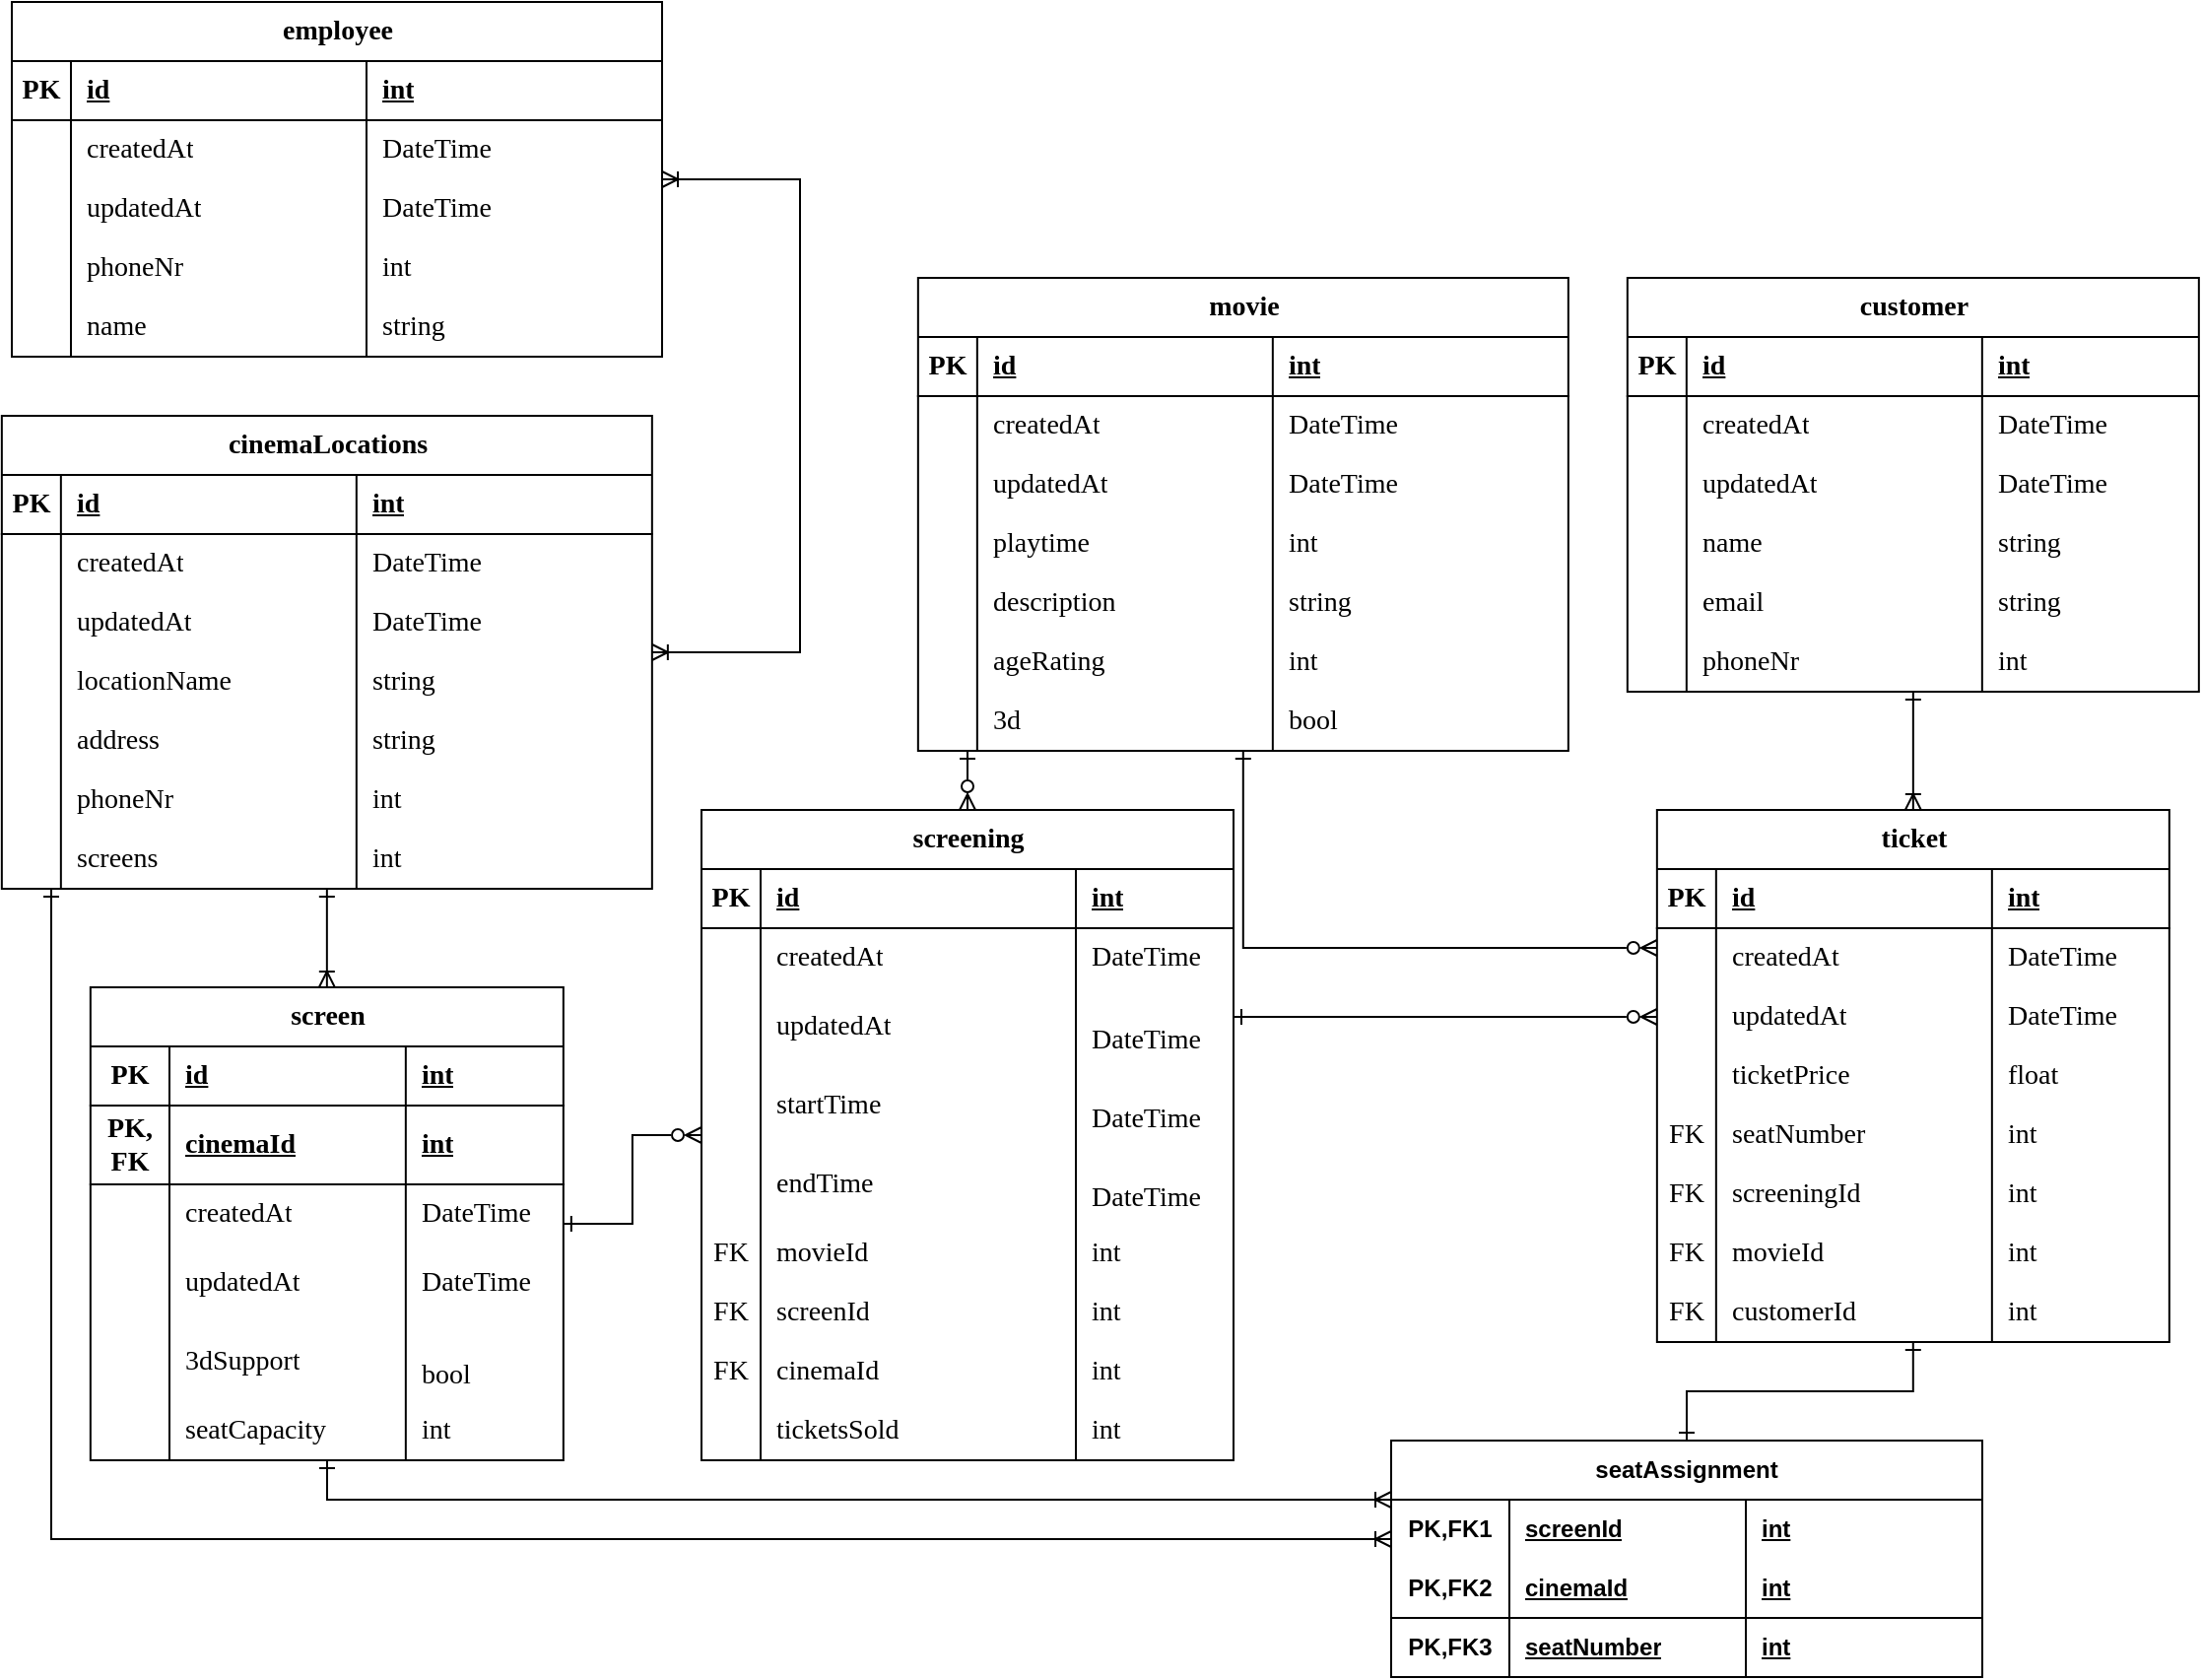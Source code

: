 <mxfile version="23.0.2" type="device">
  <diagram id="R2lEEEUBdFMjLlhIrx00" name="Page-1">
    <mxGraphModel dx="2603" dy="726" grid="1" gridSize="10" guides="1" tooltips="1" connect="1" arrows="1" fold="1" page="1" pageScale="1" pageWidth="1169" pageHeight="827" math="0" shadow="0" extFonts="Permanent Marker^https://fonts.googleapis.com/css?family=Permanent+Marker">
      <root>
        <mxCell id="0" />
        <mxCell id="1" parent="0" />
        <mxCell id="ClxRo2CyHsPCfO-SJl8--216" style="edgeStyle=orthogonalEdgeStyle;rounded=0;orthogonalLoop=1;jettySize=auto;html=1;endArrow=ERone;endFill=0;startArrow=ERoneToMany;startFill=0;fontFamily=Garamond;fontSize=14;" parent="1" source="ClxRo2CyHsPCfO-SJl8--1" target="ClxRo2CyHsPCfO-SJl8--53" edge="1">
          <mxGeometry relative="1" as="geometry" />
        </mxCell>
        <mxCell id="ClxRo2CyHsPCfO-SJl8--1" value="screen" style="shape=table;startSize=30;container=1;collapsible=1;childLayout=tableLayout;fixedRows=1;rowLines=0;fontStyle=1;align=center;resizeLast=1;html=1;fontFamily=Garamond;fontSize=14;" parent="1" vertex="1">
          <mxGeometry x="-1110.08" y="510" width="240" height="240" as="geometry" />
        </mxCell>
        <mxCell id="ClxRo2CyHsPCfO-SJl8--2" value="" style="shape=tableRow;horizontal=0;startSize=0;swimlaneHead=0;swimlaneBody=0;fillColor=none;collapsible=0;dropTarget=0;points=[[0,0.5],[1,0.5]];portConstraint=eastwest;top=0;left=0;right=0;bottom=1;fontFamily=Garamond;fontSize=14;" parent="ClxRo2CyHsPCfO-SJl8--1" vertex="1">
          <mxGeometry y="30" width="240" height="30" as="geometry" />
        </mxCell>
        <mxCell id="ClxRo2CyHsPCfO-SJl8--3" value="PK" style="shape=partialRectangle;connectable=0;fillColor=none;top=0;left=0;bottom=0;right=0;fontStyle=1;overflow=hidden;whiteSpace=wrap;html=1;fontFamily=Garamond;fontSize=14;" parent="ClxRo2CyHsPCfO-SJl8--2" vertex="1">
          <mxGeometry width="40.08" height="30" as="geometry">
            <mxRectangle width="40.08" height="30" as="alternateBounds" />
          </mxGeometry>
        </mxCell>
        <mxCell id="ClxRo2CyHsPCfO-SJl8--4" value="id " style="shape=partialRectangle;connectable=0;fillColor=none;top=0;left=0;bottom=0;right=0;align=left;spacingLeft=6;fontStyle=5;overflow=hidden;whiteSpace=wrap;html=1;fontFamily=Garamond;fontSize=14;" parent="ClxRo2CyHsPCfO-SJl8--2" vertex="1">
          <mxGeometry x="40.08" width="119.92" height="30" as="geometry">
            <mxRectangle width="119.92" height="30" as="alternateBounds" />
          </mxGeometry>
        </mxCell>
        <mxCell id="ClxRo2CyHsPCfO-SJl8--142" value="int" style="shape=partialRectangle;connectable=0;fillColor=none;top=0;left=0;bottom=0;right=0;align=left;spacingLeft=6;fontStyle=5;overflow=hidden;whiteSpace=wrap;html=1;fontFamily=Garamond;fontSize=14;" parent="ClxRo2CyHsPCfO-SJl8--2" vertex="1">
          <mxGeometry x="160" width="80" height="30" as="geometry">
            <mxRectangle width="80" height="30" as="alternateBounds" />
          </mxGeometry>
        </mxCell>
        <mxCell id="XWhAVIW85hL5fTj6VZcW-1" value="" style="shape=tableRow;horizontal=0;startSize=0;swimlaneHead=0;swimlaneBody=0;fillColor=none;collapsible=0;dropTarget=0;points=[[0,0.5],[1,0.5]];portConstraint=eastwest;top=0;left=0;right=0;bottom=1;fontFamily=Garamond;fontSize=14;" vertex="1" parent="ClxRo2CyHsPCfO-SJl8--1">
          <mxGeometry y="60" width="240" height="40" as="geometry" />
        </mxCell>
        <mxCell id="XWhAVIW85hL5fTj6VZcW-2" value="PK, FK" style="shape=partialRectangle;connectable=0;fillColor=none;top=0;left=0;bottom=0;right=0;fontStyle=1;overflow=hidden;whiteSpace=wrap;html=1;fontFamily=Garamond;fontSize=14;" vertex="1" parent="XWhAVIW85hL5fTj6VZcW-1">
          <mxGeometry width="40.08" height="40" as="geometry">
            <mxRectangle width="40.08" height="40" as="alternateBounds" />
          </mxGeometry>
        </mxCell>
        <mxCell id="XWhAVIW85hL5fTj6VZcW-3" value="cinemaId " style="shape=partialRectangle;connectable=0;fillColor=none;top=0;left=0;bottom=0;right=0;align=left;spacingLeft=6;fontStyle=5;overflow=hidden;whiteSpace=wrap;html=1;fontFamily=Garamond;fontSize=14;" vertex="1" parent="XWhAVIW85hL5fTj6VZcW-1">
          <mxGeometry x="40.08" width="119.92" height="40" as="geometry">
            <mxRectangle width="119.92" height="40" as="alternateBounds" />
          </mxGeometry>
        </mxCell>
        <mxCell id="XWhAVIW85hL5fTj6VZcW-4" value="int" style="shape=partialRectangle;connectable=0;fillColor=none;top=0;left=0;bottom=0;right=0;align=left;spacingLeft=6;fontStyle=5;overflow=hidden;whiteSpace=wrap;html=1;fontFamily=Garamond;fontSize=14;" vertex="1" parent="XWhAVIW85hL5fTj6VZcW-1">
          <mxGeometry x="160" width="80" height="40" as="geometry">
            <mxRectangle width="80" height="40" as="alternateBounds" />
          </mxGeometry>
        </mxCell>
        <mxCell id="ClxRo2CyHsPCfO-SJl8--5" value="" style="shape=tableRow;horizontal=0;startSize=0;swimlaneHead=0;swimlaneBody=0;fillColor=none;collapsible=0;dropTarget=0;points=[[0,0.5],[1,0.5]];portConstraint=eastwest;top=0;left=0;right=0;bottom=0;fontFamily=Garamond;fontSize=14;" parent="ClxRo2CyHsPCfO-SJl8--1" vertex="1">
          <mxGeometry y="100" width="240" height="30" as="geometry" />
        </mxCell>
        <mxCell id="ClxRo2CyHsPCfO-SJl8--6" value="" style="shape=partialRectangle;connectable=0;fillColor=none;top=0;left=0;bottom=0;right=0;editable=1;overflow=hidden;whiteSpace=wrap;html=1;fontFamily=Garamond;fontSize=14;" parent="ClxRo2CyHsPCfO-SJl8--5" vertex="1">
          <mxGeometry width="40.08" height="30" as="geometry">
            <mxRectangle width="40.08" height="30" as="alternateBounds" />
          </mxGeometry>
        </mxCell>
        <mxCell id="ClxRo2CyHsPCfO-SJl8--7" value="createdAt " style="shape=partialRectangle;connectable=0;fillColor=none;top=0;left=0;bottom=0;right=0;align=left;spacingLeft=6;overflow=hidden;whiteSpace=wrap;html=1;fontFamily=Garamond;fontSize=14;" parent="ClxRo2CyHsPCfO-SJl8--5" vertex="1">
          <mxGeometry x="40.08" width="119.92" height="30" as="geometry">
            <mxRectangle width="119.92" height="30" as="alternateBounds" />
          </mxGeometry>
        </mxCell>
        <mxCell id="ClxRo2CyHsPCfO-SJl8--143" value="DateTime" style="shape=partialRectangle;connectable=0;fillColor=none;top=0;left=0;bottom=0;right=0;align=left;spacingLeft=6;overflow=hidden;whiteSpace=wrap;html=1;fontFamily=Garamond;fontSize=14;" parent="ClxRo2CyHsPCfO-SJl8--5" vertex="1">
          <mxGeometry x="160" width="80" height="30" as="geometry">
            <mxRectangle width="80" height="30" as="alternateBounds" />
          </mxGeometry>
        </mxCell>
        <mxCell id="ClxRo2CyHsPCfO-SJl8--8" value="" style="shape=tableRow;horizontal=0;startSize=0;swimlaneHead=0;swimlaneBody=0;fillColor=none;collapsible=0;dropTarget=0;points=[[0,0.5],[1,0.5]];portConstraint=eastwest;top=0;left=0;right=0;bottom=0;fontFamily=Garamond;fontSize=14;" parent="ClxRo2CyHsPCfO-SJl8--1" vertex="1">
          <mxGeometry y="130" width="240" height="40" as="geometry" />
        </mxCell>
        <mxCell id="ClxRo2CyHsPCfO-SJl8--9" value="" style="shape=partialRectangle;connectable=0;fillColor=none;top=0;left=0;bottom=0;right=0;editable=1;overflow=hidden;whiteSpace=wrap;html=1;fontFamily=Garamond;fontSize=14;" parent="ClxRo2CyHsPCfO-SJl8--8" vertex="1">
          <mxGeometry width="40.08" height="40" as="geometry">
            <mxRectangle width="40.08" height="40" as="alternateBounds" />
          </mxGeometry>
        </mxCell>
        <mxCell id="ClxRo2CyHsPCfO-SJl8--10" value="updatedAt " style="shape=partialRectangle;connectable=0;fillColor=none;top=0;left=0;bottom=0;right=0;align=left;spacingLeft=6;overflow=hidden;whiteSpace=wrap;html=1;fontFamily=Garamond;fontSize=14;" parent="ClxRo2CyHsPCfO-SJl8--8" vertex="1">
          <mxGeometry x="40.08" width="119.92" height="40" as="geometry">
            <mxRectangle width="119.92" height="40" as="alternateBounds" />
          </mxGeometry>
        </mxCell>
        <mxCell id="ClxRo2CyHsPCfO-SJl8--144" value="DateTime" style="shape=partialRectangle;connectable=0;fillColor=none;top=0;left=0;bottom=0;right=0;align=left;spacingLeft=6;overflow=hidden;whiteSpace=wrap;html=1;fontFamily=Garamond;fontSize=14;" parent="ClxRo2CyHsPCfO-SJl8--8" vertex="1">
          <mxGeometry x="160" width="80" height="40" as="geometry">
            <mxRectangle width="80" height="40" as="alternateBounds" />
          </mxGeometry>
        </mxCell>
        <mxCell id="ClxRo2CyHsPCfO-SJl8--11" value="" style="shape=tableRow;horizontal=0;startSize=0;swimlaneHead=0;swimlaneBody=0;fillColor=none;collapsible=0;dropTarget=0;points=[[0,0.5],[1,0.5]];portConstraint=eastwest;top=0;left=0;right=0;bottom=0;fontFamily=Garamond;fontSize=14;" parent="ClxRo2CyHsPCfO-SJl8--1" vertex="1">
          <mxGeometry y="170" width="240" height="40" as="geometry" />
        </mxCell>
        <mxCell id="ClxRo2CyHsPCfO-SJl8--12" value="" style="shape=partialRectangle;connectable=0;fillColor=none;top=0;left=0;bottom=0;right=0;editable=1;overflow=hidden;whiteSpace=wrap;html=1;fontFamily=Garamond;fontSize=14;" parent="ClxRo2CyHsPCfO-SJl8--11" vertex="1">
          <mxGeometry width="40.08" height="40" as="geometry">
            <mxRectangle width="40.08" height="40" as="alternateBounds" />
          </mxGeometry>
        </mxCell>
        <mxCell id="ClxRo2CyHsPCfO-SJl8--13" value="3dSupport " style="shape=partialRectangle;connectable=0;fillColor=none;top=0;left=0;bottom=0;right=0;align=left;spacingLeft=6;overflow=hidden;whiteSpace=wrap;html=1;fontFamily=Garamond;fontSize=14;" parent="ClxRo2CyHsPCfO-SJl8--11" vertex="1">
          <mxGeometry x="40.08" width="119.92" height="40" as="geometry">
            <mxRectangle width="119.92" height="40" as="alternateBounds" />
          </mxGeometry>
        </mxCell>
        <mxCell id="ClxRo2CyHsPCfO-SJl8--145" value="&#xa;bool&#xa;&#xa;" style="shape=partialRectangle;connectable=0;fillColor=none;top=0;left=0;bottom=0;right=0;align=left;spacingLeft=6;overflow=hidden;whiteSpace=wrap;html=1;fontFamily=Garamond;fontSize=14;" parent="ClxRo2CyHsPCfO-SJl8--11" vertex="1">
          <mxGeometry x="160" width="80" height="40" as="geometry">
            <mxRectangle width="80" height="40" as="alternateBounds" />
          </mxGeometry>
        </mxCell>
        <mxCell id="ClxRo2CyHsPCfO-SJl8--92" value="" style="shape=tableRow;horizontal=0;startSize=0;swimlaneHead=0;swimlaneBody=0;fillColor=none;collapsible=0;dropTarget=0;points=[[0,0.5],[1,0.5]];portConstraint=eastwest;top=0;left=0;right=0;bottom=0;fontFamily=Garamond;fontSize=14;" parent="ClxRo2CyHsPCfO-SJl8--1" vertex="1">
          <mxGeometry y="210" width="240" height="30" as="geometry" />
        </mxCell>
        <mxCell id="ClxRo2CyHsPCfO-SJl8--93" value="" style="shape=partialRectangle;connectable=0;fillColor=none;top=0;left=0;bottom=0;right=0;editable=1;overflow=hidden;whiteSpace=wrap;html=1;fontFamily=Garamond;fontSize=14;" parent="ClxRo2CyHsPCfO-SJl8--92" vertex="1">
          <mxGeometry width="40.08" height="30" as="geometry">
            <mxRectangle width="40.08" height="30" as="alternateBounds" />
          </mxGeometry>
        </mxCell>
        <mxCell id="ClxRo2CyHsPCfO-SJl8--94" value="seatCapacity" style="shape=partialRectangle;connectable=0;fillColor=none;top=0;left=0;bottom=0;right=0;align=left;spacingLeft=6;overflow=hidden;whiteSpace=wrap;html=1;fontFamily=Garamond;fontSize=14;" parent="ClxRo2CyHsPCfO-SJl8--92" vertex="1">
          <mxGeometry x="40.08" width="119.92" height="30" as="geometry">
            <mxRectangle width="119.92" height="30" as="alternateBounds" />
          </mxGeometry>
        </mxCell>
        <mxCell id="ClxRo2CyHsPCfO-SJl8--146" value="int" style="shape=partialRectangle;connectable=0;fillColor=none;top=0;left=0;bottom=0;right=0;align=left;spacingLeft=6;overflow=hidden;whiteSpace=wrap;html=1;fontFamily=Garamond;fontSize=14;" parent="ClxRo2CyHsPCfO-SJl8--92" vertex="1">
          <mxGeometry x="160" width="80" height="30" as="geometry">
            <mxRectangle width="80" height="30" as="alternateBounds" />
          </mxGeometry>
        </mxCell>
        <mxCell id="ClxRo2CyHsPCfO-SJl8--220" style="edgeStyle=orthogonalEdgeStyle;rounded=0;orthogonalLoop=1;jettySize=auto;html=1;endArrow=ERone;endFill=0;startArrow=ERzeroToMany;startFill=0;fontFamily=Garamond;fontSize=14;" parent="1" source="ClxRo2CyHsPCfO-SJl8--14" target="ClxRo2CyHsPCfO-SJl8--1" edge="1">
          <mxGeometry relative="1" as="geometry" />
        </mxCell>
        <mxCell id="ClxRo2CyHsPCfO-SJl8--221" style="rounded=0;orthogonalLoop=1;jettySize=auto;html=1;elbow=vertical;endArrow=ERone;endFill=0;edgeStyle=orthogonalEdgeStyle;startArrow=ERzeroToMany;startFill=0;fontFamily=Garamond;fontSize=14;" parent="1" source="ClxRo2CyHsPCfO-SJl8--14" target="ClxRo2CyHsPCfO-SJl8--27" edge="1">
          <mxGeometry relative="1" as="geometry">
            <Array as="points">
              <mxPoint x="-630.08" y="460" />
              <mxPoint x="-630.08" y="460" />
            </Array>
          </mxGeometry>
        </mxCell>
        <mxCell id="ClxRo2CyHsPCfO-SJl8--14" value="screening" style="shape=table;startSize=30;container=1;collapsible=1;childLayout=tableLayout;fixedRows=1;rowLines=0;fontStyle=1;align=center;resizeLast=1;html=1;verticalAlign=middle;fontFamily=Garamond;fontSize=14;" parent="1" vertex="1">
          <mxGeometry x="-800" y="420" width="270" height="330" as="geometry" />
        </mxCell>
        <mxCell id="ClxRo2CyHsPCfO-SJl8--15" value="" style="shape=tableRow;horizontal=0;startSize=0;swimlaneHead=0;swimlaneBody=0;fillColor=none;collapsible=0;dropTarget=0;points=[[0,0.5],[1,0.5]];portConstraint=eastwest;top=0;left=0;right=0;bottom=1;fontFamily=Garamond;fontSize=14;" parent="ClxRo2CyHsPCfO-SJl8--14" vertex="1">
          <mxGeometry y="30" width="270" height="30" as="geometry" />
        </mxCell>
        <mxCell id="ClxRo2CyHsPCfO-SJl8--16" value="PK" style="shape=partialRectangle;connectable=0;fillColor=none;top=0;left=0;bottom=0;right=0;fontStyle=1;overflow=hidden;whiteSpace=wrap;html=1;fontFamily=Garamond;fontSize=14;" parent="ClxRo2CyHsPCfO-SJl8--15" vertex="1">
          <mxGeometry width="30" height="30" as="geometry">
            <mxRectangle width="30" height="30" as="alternateBounds" />
          </mxGeometry>
        </mxCell>
        <mxCell id="ClxRo2CyHsPCfO-SJl8--17" value="id" style="shape=partialRectangle;connectable=0;fillColor=none;top=0;left=0;bottom=0;right=0;align=left;spacingLeft=6;fontStyle=5;overflow=hidden;whiteSpace=wrap;html=1;fontFamily=Garamond;fontSize=14;" parent="ClxRo2CyHsPCfO-SJl8--15" vertex="1">
          <mxGeometry x="30" width="160" height="30" as="geometry">
            <mxRectangle width="160" height="30" as="alternateBounds" />
          </mxGeometry>
        </mxCell>
        <mxCell id="ClxRo2CyHsPCfO-SJl8--134" value="int" style="shape=partialRectangle;connectable=0;fillColor=none;top=0;left=0;bottom=0;right=0;align=left;spacingLeft=6;fontStyle=5;overflow=hidden;whiteSpace=wrap;html=1;verticalAlign=middle;fontFamily=Garamond;fontSize=14;" parent="ClxRo2CyHsPCfO-SJl8--15" vertex="1">
          <mxGeometry x="190" width="80" height="30" as="geometry">
            <mxRectangle width="80" height="30" as="alternateBounds" />
          </mxGeometry>
        </mxCell>
        <mxCell id="ClxRo2CyHsPCfO-SJl8--18" value="" style="shape=tableRow;horizontal=0;startSize=0;swimlaneHead=0;swimlaneBody=0;fillColor=none;collapsible=0;dropTarget=0;points=[[0,0.5],[1,0.5]];portConstraint=eastwest;top=0;left=0;right=0;bottom=0;fontFamily=Garamond;fontSize=14;" parent="ClxRo2CyHsPCfO-SJl8--14" vertex="1">
          <mxGeometry y="60" width="270" height="30" as="geometry" />
        </mxCell>
        <mxCell id="ClxRo2CyHsPCfO-SJl8--19" value="" style="shape=partialRectangle;connectable=0;fillColor=none;top=0;left=0;bottom=0;right=0;editable=1;overflow=hidden;whiteSpace=wrap;html=1;fontFamily=Garamond;fontSize=14;" parent="ClxRo2CyHsPCfO-SJl8--18" vertex="1">
          <mxGeometry width="30" height="30" as="geometry">
            <mxRectangle width="30" height="30" as="alternateBounds" />
          </mxGeometry>
        </mxCell>
        <mxCell id="ClxRo2CyHsPCfO-SJl8--20" value="createdAt " style="shape=partialRectangle;connectable=0;fillColor=none;top=0;left=0;bottom=0;right=0;align=left;spacingLeft=6;overflow=hidden;whiteSpace=wrap;html=1;fontFamily=Garamond;fontSize=14;" parent="ClxRo2CyHsPCfO-SJl8--18" vertex="1">
          <mxGeometry x="30" width="160" height="30" as="geometry">
            <mxRectangle width="160" height="30" as="alternateBounds" />
          </mxGeometry>
        </mxCell>
        <mxCell id="ClxRo2CyHsPCfO-SJl8--135" value="DateTime" style="shape=partialRectangle;connectable=0;fillColor=none;top=0;left=0;bottom=0;right=0;align=left;spacingLeft=6;overflow=hidden;whiteSpace=wrap;html=1;verticalAlign=middle;fontFamily=Garamond;fontSize=14;" parent="ClxRo2CyHsPCfO-SJl8--18" vertex="1">
          <mxGeometry x="190" width="80" height="30" as="geometry">
            <mxRectangle width="80" height="30" as="alternateBounds" />
          </mxGeometry>
        </mxCell>
        <mxCell id="ClxRo2CyHsPCfO-SJl8--21" value="" style="shape=tableRow;horizontal=0;startSize=0;swimlaneHead=0;swimlaneBody=0;fillColor=none;collapsible=0;dropTarget=0;points=[[0,0.5],[1,0.5]];portConstraint=eastwest;top=0;left=0;right=0;bottom=0;fontFamily=Garamond;fontSize=14;" parent="ClxRo2CyHsPCfO-SJl8--14" vertex="1">
          <mxGeometry y="90" width="270" height="40" as="geometry" />
        </mxCell>
        <mxCell id="ClxRo2CyHsPCfO-SJl8--22" value="" style="shape=partialRectangle;connectable=0;fillColor=none;top=0;left=0;bottom=0;right=0;editable=1;overflow=hidden;whiteSpace=wrap;html=1;fontFamily=Garamond;fontSize=14;" parent="ClxRo2CyHsPCfO-SJl8--21" vertex="1">
          <mxGeometry width="30" height="40" as="geometry">
            <mxRectangle width="30" height="40" as="alternateBounds" />
          </mxGeometry>
        </mxCell>
        <mxCell id="ClxRo2CyHsPCfO-SJl8--23" value="updatedAt " style="shape=partialRectangle;connectable=0;fillColor=none;top=0;left=0;bottom=0;right=0;align=left;spacingLeft=6;overflow=hidden;whiteSpace=wrap;html=1;fontFamily=Garamond;fontSize=14;" parent="ClxRo2CyHsPCfO-SJl8--21" vertex="1">
          <mxGeometry x="30" width="160" height="40" as="geometry">
            <mxRectangle width="160" height="40" as="alternateBounds" />
          </mxGeometry>
        </mxCell>
        <mxCell id="ClxRo2CyHsPCfO-SJl8--136" value="&#xa;DateTime&#xa;&#xa;" style="shape=partialRectangle;connectable=0;fillColor=none;top=0;left=0;bottom=0;right=0;align=left;spacingLeft=6;overflow=hidden;whiteSpace=wrap;html=1;verticalAlign=middle;fontFamily=Garamond;fontSize=14;" parent="ClxRo2CyHsPCfO-SJl8--21" vertex="1">
          <mxGeometry x="190" width="80" height="40" as="geometry">
            <mxRectangle width="80" height="40" as="alternateBounds" />
          </mxGeometry>
        </mxCell>
        <mxCell id="ClxRo2CyHsPCfO-SJl8--24" value="" style="shape=tableRow;horizontal=0;startSize=0;swimlaneHead=0;swimlaneBody=0;fillColor=none;collapsible=0;dropTarget=0;points=[[0,0.5],[1,0.5]];portConstraint=eastwest;top=0;left=0;right=0;bottom=0;fontFamily=Garamond;fontSize=14;" parent="ClxRo2CyHsPCfO-SJl8--14" vertex="1">
          <mxGeometry y="130" width="270" height="40" as="geometry" />
        </mxCell>
        <mxCell id="ClxRo2CyHsPCfO-SJl8--25" value="" style="shape=partialRectangle;connectable=0;fillColor=none;top=0;left=0;bottom=0;right=0;editable=1;overflow=hidden;whiteSpace=wrap;html=1;fontFamily=Garamond;fontSize=14;" parent="ClxRo2CyHsPCfO-SJl8--24" vertex="1">
          <mxGeometry width="30" height="40" as="geometry">
            <mxRectangle width="30" height="40" as="alternateBounds" />
          </mxGeometry>
        </mxCell>
        <mxCell id="ClxRo2CyHsPCfO-SJl8--26" value="startTime " style="shape=partialRectangle;connectable=0;fillColor=none;top=0;left=0;bottom=0;right=0;align=left;spacingLeft=6;overflow=hidden;whiteSpace=wrap;html=1;fontFamily=Garamond;fontSize=14;" parent="ClxRo2CyHsPCfO-SJl8--24" vertex="1">
          <mxGeometry x="30" width="160" height="40" as="geometry">
            <mxRectangle width="160" height="40" as="alternateBounds" />
          </mxGeometry>
        </mxCell>
        <mxCell id="ClxRo2CyHsPCfO-SJl8--137" value="&#xa;DateTime&#xa;&#xa;" style="shape=partialRectangle;connectable=0;fillColor=none;top=0;left=0;bottom=0;right=0;align=left;spacingLeft=6;overflow=hidden;whiteSpace=wrap;html=1;verticalAlign=middle;fontFamily=Garamond;fontSize=14;" parent="ClxRo2CyHsPCfO-SJl8--24" vertex="1">
          <mxGeometry x="190" width="80" height="40" as="geometry">
            <mxRectangle width="80" height="40" as="alternateBounds" />
          </mxGeometry>
        </mxCell>
        <mxCell id="ClxRo2CyHsPCfO-SJl8--98" value="" style="shape=tableRow;horizontal=0;startSize=0;swimlaneHead=0;swimlaneBody=0;fillColor=none;collapsible=0;dropTarget=0;points=[[0,0.5],[1,0.5]];portConstraint=eastwest;top=0;left=0;right=0;bottom=0;fontFamily=Garamond;fontSize=14;" parent="ClxRo2CyHsPCfO-SJl8--14" vertex="1">
          <mxGeometry y="170" width="270" height="40" as="geometry" />
        </mxCell>
        <mxCell id="ClxRo2CyHsPCfO-SJl8--99" value="" style="shape=partialRectangle;connectable=0;fillColor=none;top=0;left=0;bottom=0;right=0;editable=1;overflow=hidden;whiteSpace=wrap;html=1;fontFamily=Garamond;fontSize=14;" parent="ClxRo2CyHsPCfO-SJl8--98" vertex="1">
          <mxGeometry width="30" height="40" as="geometry">
            <mxRectangle width="30" height="40" as="alternateBounds" />
          </mxGeometry>
        </mxCell>
        <mxCell id="ClxRo2CyHsPCfO-SJl8--100" value="endTime " style="shape=partialRectangle;connectable=0;fillColor=none;top=0;left=0;bottom=0;right=0;align=left;spacingLeft=6;overflow=hidden;whiteSpace=wrap;html=1;fontFamily=Garamond;fontSize=14;" parent="ClxRo2CyHsPCfO-SJl8--98" vertex="1">
          <mxGeometry x="30" width="160" height="40" as="geometry">
            <mxRectangle width="160" height="40" as="alternateBounds" />
          </mxGeometry>
        </mxCell>
        <mxCell id="ClxRo2CyHsPCfO-SJl8--138" value="&#xa;DateTime&#xa;&#xa;" style="shape=partialRectangle;connectable=0;fillColor=none;top=0;left=0;bottom=0;right=0;align=left;spacingLeft=6;overflow=hidden;whiteSpace=wrap;html=1;verticalAlign=middle;fontFamily=Garamond;fontSize=14;" parent="ClxRo2CyHsPCfO-SJl8--98" vertex="1">
          <mxGeometry x="190" width="80" height="40" as="geometry">
            <mxRectangle width="80" height="40" as="alternateBounds" />
          </mxGeometry>
        </mxCell>
        <mxCell id="ClxRo2CyHsPCfO-SJl8--117" value="" style="shape=tableRow;horizontal=0;startSize=0;swimlaneHead=0;swimlaneBody=0;fillColor=none;collapsible=0;dropTarget=0;points=[[0,0.5],[1,0.5]];portConstraint=eastwest;top=0;left=0;right=0;bottom=0;fontFamily=Garamond;fontSize=14;" parent="ClxRo2CyHsPCfO-SJl8--14" vertex="1">
          <mxGeometry y="210" width="270" height="30" as="geometry" />
        </mxCell>
        <mxCell id="ClxRo2CyHsPCfO-SJl8--118" value="FK" style="shape=partialRectangle;connectable=0;fillColor=none;top=0;left=0;bottom=0;right=0;editable=1;overflow=hidden;whiteSpace=wrap;html=1;fontFamily=Garamond;fontSize=14;" parent="ClxRo2CyHsPCfO-SJl8--117" vertex="1">
          <mxGeometry width="30" height="30" as="geometry">
            <mxRectangle width="30" height="30" as="alternateBounds" />
          </mxGeometry>
        </mxCell>
        <mxCell id="ClxRo2CyHsPCfO-SJl8--119" value="movieId " style="shape=partialRectangle;connectable=0;fillColor=none;top=0;left=0;bottom=0;right=0;align=left;spacingLeft=6;overflow=hidden;whiteSpace=wrap;html=1;fontFamily=Garamond;fontSize=14;" parent="ClxRo2CyHsPCfO-SJl8--117" vertex="1">
          <mxGeometry x="30" width="160" height="30" as="geometry">
            <mxRectangle width="160" height="30" as="alternateBounds" />
          </mxGeometry>
        </mxCell>
        <mxCell id="ClxRo2CyHsPCfO-SJl8--139" value="int" style="shape=partialRectangle;connectable=0;fillColor=none;top=0;left=0;bottom=0;right=0;align=left;spacingLeft=6;overflow=hidden;whiteSpace=wrap;html=1;verticalAlign=middle;fontFamily=Garamond;fontSize=14;" parent="ClxRo2CyHsPCfO-SJl8--117" vertex="1">
          <mxGeometry x="190" width="80" height="30" as="geometry">
            <mxRectangle width="80" height="30" as="alternateBounds" />
          </mxGeometry>
        </mxCell>
        <mxCell id="ClxRo2CyHsPCfO-SJl8--120" value="" style="shape=tableRow;horizontal=0;startSize=0;swimlaneHead=0;swimlaneBody=0;fillColor=none;collapsible=0;dropTarget=0;points=[[0,0.5],[1,0.5]];portConstraint=eastwest;top=0;left=0;right=0;bottom=0;fontFamily=Garamond;fontSize=14;" parent="ClxRo2CyHsPCfO-SJl8--14" vertex="1">
          <mxGeometry y="240" width="270" height="30" as="geometry" />
        </mxCell>
        <mxCell id="ClxRo2CyHsPCfO-SJl8--121" value="FK" style="shape=partialRectangle;connectable=0;fillColor=none;top=0;left=0;bottom=0;right=0;editable=1;overflow=hidden;whiteSpace=wrap;html=1;fontFamily=Garamond;fontSize=14;" parent="ClxRo2CyHsPCfO-SJl8--120" vertex="1">
          <mxGeometry width="30" height="30" as="geometry">
            <mxRectangle width="30" height="30" as="alternateBounds" />
          </mxGeometry>
        </mxCell>
        <mxCell id="ClxRo2CyHsPCfO-SJl8--122" value="screenId " style="shape=partialRectangle;connectable=0;fillColor=none;top=0;left=0;bottom=0;right=0;align=left;spacingLeft=6;overflow=hidden;whiteSpace=wrap;html=1;fontFamily=Garamond;fontSize=14;" parent="ClxRo2CyHsPCfO-SJl8--120" vertex="1">
          <mxGeometry x="30" width="160" height="30" as="geometry">
            <mxRectangle width="160" height="30" as="alternateBounds" />
          </mxGeometry>
        </mxCell>
        <mxCell id="ClxRo2CyHsPCfO-SJl8--140" value="int" style="shape=partialRectangle;connectable=0;fillColor=none;top=0;left=0;bottom=0;right=0;align=left;spacingLeft=6;overflow=hidden;whiteSpace=wrap;html=1;verticalAlign=middle;fontFamily=Garamond;fontSize=14;" parent="ClxRo2CyHsPCfO-SJl8--120" vertex="1">
          <mxGeometry x="190" width="80" height="30" as="geometry">
            <mxRectangle width="80" height="30" as="alternateBounds" />
          </mxGeometry>
        </mxCell>
        <mxCell id="XWhAVIW85hL5fTj6VZcW-5" value="" style="shape=tableRow;horizontal=0;startSize=0;swimlaneHead=0;swimlaneBody=0;fillColor=none;collapsible=0;dropTarget=0;points=[[0,0.5],[1,0.5]];portConstraint=eastwest;top=0;left=0;right=0;bottom=0;fontFamily=Garamond;fontSize=14;" vertex="1" parent="ClxRo2CyHsPCfO-SJl8--14">
          <mxGeometry y="270" width="270" height="30" as="geometry" />
        </mxCell>
        <mxCell id="XWhAVIW85hL5fTj6VZcW-6" value="FK" style="shape=partialRectangle;connectable=0;fillColor=none;top=0;left=0;bottom=0;right=0;editable=1;overflow=hidden;whiteSpace=wrap;html=1;fontFamily=Garamond;fontSize=14;" vertex="1" parent="XWhAVIW85hL5fTj6VZcW-5">
          <mxGeometry width="30" height="30" as="geometry">
            <mxRectangle width="30" height="30" as="alternateBounds" />
          </mxGeometry>
        </mxCell>
        <mxCell id="XWhAVIW85hL5fTj6VZcW-7" value="cinemaId" style="shape=partialRectangle;connectable=0;fillColor=none;top=0;left=0;bottom=0;right=0;align=left;spacingLeft=6;overflow=hidden;whiteSpace=wrap;html=1;fontFamily=Garamond;fontSize=14;" vertex="1" parent="XWhAVIW85hL5fTj6VZcW-5">
          <mxGeometry x="30" width="160" height="30" as="geometry">
            <mxRectangle width="160" height="30" as="alternateBounds" />
          </mxGeometry>
        </mxCell>
        <mxCell id="XWhAVIW85hL5fTj6VZcW-8" value="int" style="shape=partialRectangle;connectable=0;fillColor=none;top=0;left=0;bottom=0;right=0;align=left;spacingLeft=6;overflow=hidden;whiteSpace=wrap;html=1;verticalAlign=middle;fontFamily=Garamond;fontSize=14;" vertex="1" parent="XWhAVIW85hL5fTj6VZcW-5">
          <mxGeometry x="190" width="80" height="30" as="geometry">
            <mxRectangle width="80" height="30" as="alternateBounds" />
          </mxGeometry>
        </mxCell>
        <mxCell id="ClxRo2CyHsPCfO-SJl8--123" value="" style="shape=tableRow;horizontal=0;startSize=0;swimlaneHead=0;swimlaneBody=0;fillColor=none;collapsible=0;dropTarget=0;points=[[0,0.5],[1,0.5]];portConstraint=eastwest;top=0;left=0;right=0;bottom=0;fontFamily=Garamond;fontSize=14;" parent="ClxRo2CyHsPCfO-SJl8--14" vertex="1">
          <mxGeometry y="300" width="270" height="30" as="geometry" />
        </mxCell>
        <mxCell id="ClxRo2CyHsPCfO-SJl8--124" value="" style="shape=partialRectangle;connectable=0;fillColor=none;top=0;left=0;bottom=0;right=0;editable=1;overflow=hidden;whiteSpace=wrap;html=1;fontFamily=Garamond;fontSize=14;" parent="ClxRo2CyHsPCfO-SJl8--123" vertex="1">
          <mxGeometry width="30" height="30" as="geometry">
            <mxRectangle width="30" height="30" as="alternateBounds" />
          </mxGeometry>
        </mxCell>
        <mxCell id="ClxRo2CyHsPCfO-SJl8--125" value="ticketsSold" style="shape=partialRectangle;connectable=0;fillColor=none;top=0;left=0;bottom=0;right=0;align=left;spacingLeft=6;overflow=hidden;whiteSpace=wrap;html=1;fontFamily=Garamond;fontSize=14;" parent="ClxRo2CyHsPCfO-SJl8--123" vertex="1">
          <mxGeometry x="30" width="160" height="30" as="geometry">
            <mxRectangle width="160" height="30" as="alternateBounds" />
          </mxGeometry>
        </mxCell>
        <mxCell id="ClxRo2CyHsPCfO-SJl8--141" value="int" style="shape=partialRectangle;connectable=0;fillColor=none;top=0;left=0;bottom=0;right=0;align=left;spacingLeft=6;overflow=hidden;whiteSpace=wrap;html=1;verticalAlign=middle;fontFamily=Garamond;fontSize=14;" parent="ClxRo2CyHsPCfO-SJl8--123" vertex="1">
          <mxGeometry x="190" width="80" height="30" as="geometry">
            <mxRectangle width="80" height="30" as="alternateBounds" />
          </mxGeometry>
        </mxCell>
        <mxCell id="ClxRo2CyHsPCfO-SJl8--27" value="movie" style="shape=table;startSize=30;container=1;collapsible=1;childLayout=tableLayout;fixedRows=1;rowLines=0;fontStyle=1;align=center;resizeLast=1;html=1;fontFamily=Garamond;fontSize=14;" parent="1" vertex="1">
          <mxGeometry x="-690.08" y="150" width="330" height="240" as="geometry" />
        </mxCell>
        <mxCell id="ClxRo2CyHsPCfO-SJl8--28" value="" style="shape=tableRow;horizontal=0;startSize=0;swimlaneHead=0;swimlaneBody=0;fillColor=none;collapsible=0;dropTarget=0;points=[[0,0.5],[1,0.5]];portConstraint=eastwest;top=0;left=0;right=0;bottom=1;fontFamily=Garamond;fontSize=14;" parent="ClxRo2CyHsPCfO-SJl8--27" vertex="1">
          <mxGeometry y="30" width="330" height="30" as="geometry" />
        </mxCell>
        <mxCell id="ClxRo2CyHsPCfO-SJl8--29" value="PK" style="shape=partialRectangle;connectable=0;fillColor=none;top=0;left=0;bottom=0;right=0;fontStyle=1;overflow=hidden;whiteSpace=wrap;html=1;fontFamily=Garamond;fontSize=14;" parent="ClxRo2CyHsPCfO-SJl8--28" vertex="1">
          <mxGeometry width="30" height="30" as="geometry">
            <mxRectangle width="30" height="30" as="alternateBounds" />
          </mxGeometry>
        </mxCell>
        <mxCell id="ClxRo2CyHsPCfO-SJl8--30" value="id " style="shape=partialRectangle;connectable=0;fillColor=none;top=0;left=0;bottom=0;right=0;align=left;spacingLeft=6;fontStyle=5;overflow=hidden;whiteSpace=wrap;html=1;fontFamily=Garamond;fontSize=14;" parent="ClxRo2CyHsPCfO-SJl8--28" vertex="1">
          <mxGeometry x="30" width="150" height="30" as="geometry">
            <mxRectangle width="150" height="30" as="alternateBounds" />
          </mxGeometry>
        </mxCell>
        <mxCell id="ClxRo2CyHsPCfO-SJl8--155" value="int" style="shape=partialRectangle;connectable=0;fillColor=none;top=0;left=0;bottom=0;right=0;align=left;spacingLeft=6;fontStyle=5;overflow=hidden;whiteSpace=wrap;html=1;fontFamily=Garamond;fontSize=14;" parent="ClxRo2CyHsPCfO-SJl8--28" vertex="1">
          <mxGeometry x="180" width="150" height="30" as="geometry">
            <mxRectangle width="150" height="30" as="alternateBounds" />
          </mxGeometry>
        </mxCell>
        <mxCell id="ClxRo2CyHsPCfO-SJl8--31" value="" style="shape=tableRow;horizontal=0;startSize=0;swimlaneHead=0;swimlaneBody=0;fillColor=none;collapsible=0;dropTarget=0;points=[[0,0.5],[1,0.5]];portConstraint=eastwest;top=0;left=0;right=0;bottom=0;fontFamily=Garamond;fontSize=14;" parent="ClxRo2CyHsPCfO-SJl8--27" vertex="1">
          <mxGeometry y="60" width="330" height="30" as="geometry" />
        </mxCell>
        <mxCell id="ClxRo2CyHsPCfO-SJl8--32" value="" style="shape=partialRectangle;connectable=0;fillColor=none;top=0;left=0;bottom=0;right=0;editable=1;overflow=hidden;whiteSpace=wrap;html=1;fontFamily=Garamond;fontSize=14;" parent="ClxRo2CyHsPCfO-SJl8--31" vertex="1">
          <mxGeometry width="30" height="30" as="geometry">
            <mxRectangle width="30" height="30" as="alternateBounds" />
          </mxGeometry>
        </mxCell>
        <mxCell id="ClxRo2CyHsPCfO-SJl8--33" value="createdAt" style="shape=partialRectangle;connectable=0;fillColor=none;top=0;left=0;bottom=0;right=0;align=left;spacingLeft=6;overflow=hidden;whiteSpace=wrap;html=1;fontFamily=Garamond;fontSize=14;" parent="ClxRo2CyHsPCfO-SJl8--31" vertex="1">
          <mxGeometry x="30" width="150" height="30" as="geometry">
            <mxRectangle width="150" height="30" as="alternateBounds" />
          </mxGeometry>
        </mxCell>
        <mxCell id="ClxRo2CyHsPCfO-SJl8--156" value="DateTime" style="shape=partialRectangle;connectable=0;fillColor=none;top=0;left=0;bottom=0;right=0;align=left;spacingLeft=6;overflow=hidden;whiteSpace=wrap;html=1;fontFamily=Garamond;fontSize=14;" parent="ClxRo2CyHsPCfO-SJl8--31" vertex="1">
          <mxGeometry x="180" width="150" height="30" as="geometry">
            <mxRectangle width="150" height="30" as="alternateBounds" />
          </mxGeometry>
        </mxCell>
        <mxCell id="ClxRo2CyHsPCfO-SJl8--34" value="" style="shape=tableRow;horizontal=0;startSize=0;swimlaneHead=0;swimlaneBody=0;fillColor=none;collapsible=0;dropTarget=0;points=[[0,0.5],[1,0.5]];portConstraint=eastwest;top=0;left=0;right=0;bottom=0;fontFamily=Garamond;fontSize=14;" parent="ClxRo2CyHsPCfO-SJl8--27" vertex="1">
          <mxGeometry y="90" width="330" height="30" as="geometry" />
        </mxCell>
        <mxCell id="ClxRo2CyHsPCfO-SJl8--35" value="" style="shape=partialRectangle;connectable=0;fillColor=none;top=0;left=0;bottom=0;right=0;editable=1;overflow=hidden;whiteSpace=wrap;html=1;fontFamily=Garamond;fontSize=14;" parent="ClxRo2CyHsPCfO-SJl8--34" vertex="1">
          <mxGeometry width="30" height="30" as="geometry">
            <mxRectangle width="30" height="30" as="alternateBounds" />
          </mxGeometry>
        </mxCell>
        <mxCell id="ClxRo2CyHsPCfO-SJl8--36" value="updatedAt" style="shape=partialRectangle;connectable=0;fillColor=none;top=0;left=0;bottom=0;right=0;align=left;spacingLeft=6;overflow=hidden;whiteSpace=wrap;html=1;fontFamily=Garamond;fontSize=14;" parent="ClxRo2CyHsPCfO-SJl8--34" vertex="1">
          <mxGeometry x="30" width="150" height="30" as="geometry">
            <mxRectangle width="150" height="30" as="alternateBounds" />
          </mxGeometry>
        </mxCell>
        <mxCell id="ClxRo2CyHsPCfO-SJl8--157" value="DateTime" style="shape=partialRectangle;connectable=0;fillColor=none;top=0;left=0;bottom=0;right=0;align=left;spacingLeft=6;overflow=hidden;whiteSpace=wrap;html=1;fontFamily=Garamond;fontSize=14;" parent="ClxRo2CyHsPCfO-SJl8--34" vertex="1">
          <mxGeometry x="180" width="150" height="30" as="geometry">
            <mxRectangle width="150" height="30" as="alternateBounds" />
          </mxGeometry>
        </mxCell>
        <mxCell id="ClxRo2CyHsPCfO-SJl8--37" value="" style="shape=tableRow;horizontal=0;startSize=0;swimlaneHead=0;swimlaneBody=0;fillColor=none;collapsible=0;dropTarget=0;points=[[0,0.5],[1,0.5]];portConstraint=eastwest;top=0;left=0;right=0;bottom=0;fontFamily=Garamond;fontSize=14;" parent="ClxRo2CyHsPCfO-SJl8--27" vertex="1">
          <mxGeometry y="120" width="330" height="30" as="geometry" />
        </mxCell>
        <mxCell id="ClxRo2CyHsPCfO-SJl8--38" value="" style="shape=partialRectangle;connectable=0;fillColor=none;top=0;left=0;bottom=0;right=0;editable=1;overflow=hidden;whiteSpace=wrap;html=1;fontFamily=Garamond;fontSize=14;" parent="ClxRo2CyHsPCfO-SJl8--37" vertex="1">
          <mxGeometry width="30" height="30" as="geometry">
            <mxRectangle width="30" height="30" as="alternateBounds" />
          </mxGeometry>
        </mxCell>
        <mxCell id="ClxRo2CyHsPCfO-SJl8--39" value="playtime" style="shape=partialRectangle;connectable=0;fillColor=none;top=0;left=0;bottom=0;right=0;align=left;spacingLeft=6;overflow=hidden;whiteSpace=wrap;html=1;fontFamily=Garamond;fontSize=14;" parent="ClxRo2CyHsPCfO-SJl8--37" vertex="1">
          <mxGeometry x="30" width="150" height="30" as="geometry">
            <mxRectangle width="150" height="30" as="alternateBounds" />
          </mxGeometry>
        </mxCell>
        <mxCell id="ClxRo2CyHsPCfO-SJl8--158" value="int" style="shape=partialRectangle;connectable=0;fillColor=none;top=0;left=0;bottom=0;right=0;align=left;spacingLeft=6;overflow=hidden;whiteSpace=wrap;html=1;fontFamily=Garamond;fontSize=14;" parent="ClxRo2CyHsPCfO-SJl8--37" vertex="1">
          <mxGeometry x="180" width="150" height="30" as="geometry">
            <mxRectangle width="150" height="30" as="alternateBounds" />
          </mxGeometry>
        </mxCell>
        <mxCell id="ClxRo2CyHsPCfO-SJl8--159" value="" style="shape=tableRow;horizontal=0;startSize=0;swimlaneHead=0;swimlaneBody=0;fillColor=none;collapsible=0;dropTarget=0;points=[[0,0.5],[1,0.5]];portConstraint=eastwest;top=0;left=0;right=0;bottom=0;fontFamily=Garamond;fontSize=14;" parent="ClxRo2CyHsPCfO-SJl8--27" vertex="1">
          <mxGeometry y="150" width="330" height="30" as="geometry" />
        </mxCell>
        <mxCell id="ClxRo2CyHsPCfO-SJl8--160" value="" style="shape=partialRectangle;connectable=0;fillColor=none;top=0;left=0;bottom=0;right=0;editable=1;overflow=hidden;whiteSpace=wrap;html=1;fontFamily=Garamond;fontSize=14;" parent="ClxRo2CyHsPCfO-SJl8--159" vertex="1">
          <mxGeometry width="30" height="30" as="geometry">
            <mxRectangle width="30" height="30" as="alternateBounds" />
          </mxGeometry>
        </mxCell>
        <mxCell id="ClxRo2CyHsPCfO-SJl8--161" value="description" style="shape=partialRectangle;connectable=0;fillColor=none;top=0;left=0;bottom=0;right=0;align=left;spacingLeft=6;overflow=hidden;whiteSpace=wrap;html=1;fontFamily=Garamond;fontSize=14;" parent="ClxRo2CyHsPCfO-SJl8--159" vertex="1">
          <mxGeometry x="30" width="150" height="30" as="geometry">
            <mxRectangle width="150" height="30" as="alternateBounds" />
          </mxGeometry>
        </mxCell>
        <mxCell id="ClxRo2CyHsPCfO-SJl8--162" value="string" style="shape=partialRectangle;connectable=0;fillColor=none;top=0;left=0;bottom=0;right=0;align=left;spacingLeft=6;overflow=hidden;whiteSpace=wrap;html=1;fontFamily=Garamond;fontSize=14;" parent="ClxRo2CyHsPCfO-SJl8--159" vertex="1">
          <mxGeometry x="180" width="150" height="30" as="geometry">
            <mxRectangle width="150" height="30" as="alternateBounds" />
          </mxGeometry>
        </mxCell>
        <mxCell id="ClxRo2CyHsPCfO-SJl8--163" value="" style="shape=tableRow;horizontal=0;startSize=0;swimlaneHead=0;swimlaneBody=0;fillColor=none;collapsible=0;dropTarget=0;points=[[0,0.5],[1,0.5]];portConstraint=eastwest;top=0;left=0;right=0;bottom=0;fontFamily=Garamond;fontSize=14;" parent="ClxRo2CyHsPCfO-SJl8--27" vertex="1">
          <mxGeometry y="180" width="330" height="30" as="geometry" />
        </mxCell>
        <mxCell id="ClxRo2CyHsPCfO-SJl8--164" value="" style="shape=partialRectangle;connectable=0;fillColor=none;top=0;left=0;bottom=0;right=0;editable=1;overflow=hidden;whiteSpace=wrap;html=1;fontFamily=Garamond;fontSize=14;" parent="ClxRo2CyHsPCfO-SJl8--163" vertex="1">
          <mxGeometry width="30" height="30" as="geometry">
            <mxRectangle width="30" height="30" as="alternateBounds" />
          </mxGeometry>
        </mxCell>
        <mxCell id="ClxRo2CyHsPCfO-SJl8--165" value="ageRating" style="shape=partialRectangle;connectable=0;fillColor=none;top=0;left=0;bottom=0;right=0;align=left;spacingLeft=6;overflow=hidden;whiteSpace=wrap;html=1;fontFamily=Garamond;fontSize=14;" parent="ClxRo2CyHsPCfO-SJl8--163" vertex="1">
          <mxGeometry x="30" width="150" height="30" as="geometry">
            <mxRectangle width="150" height="30" as="alternateBounds" />
          </mxGeometry>
        </mxCell>
        <mxCell id="ClxRo2CyHsPCfO-SJl8--166" value="int" style="shape=partialRectangle;connectable=0;fillColor=none;top=0;left=0;bottom=0;right=0;align=left;spacingLeft=6;overflow=hidden;whiteSpace=wrap;html=1;fontFamily=Garamond;fontSize=14;" parent="ClxRo2CyHsPCfO-SJl8--163" vertex="1">
          <mxGeometry x="180" width="150" height="30" as="geometry">
            <mxRectangle width="150" height="30" as="alternateBounds" />
          </mxGeometry>
        </mxCell>
        <mxCell id="ClxRo2CyHsPCfO-SJl8--167" value="" style="shape=tableRow;horizontal=0;startSize=0;swimlaneHead=0;swimlaneBody=0;fillColor=none;collapsible=0;dropTarget=0;points=[[0,0.5],[1,0.5]];portConstraint=eastwest;top=0;left=0;right=0;bottom=0;fontFamily=Garamond;fontSize=14;" parent="ClxRo2CyHsPCfO-SJl8--27" vertex="1">
          <mxGeometry y="210" width="330" height="30" as="geometry" />
        </mxCell>
        <mxCell id="ClxRo2CyHsPCfO-SJl8--168" value="" style="shape=partialRectangle;connectable=0;fillColor=none;top=0;left=0;bottom=0;right=0;editable=1;overflow=hidden;whiteSpace=wrap;html=1;fontFamily=Garamond;fontSize=14;" parent="ClxRo2CyHsPCfO-SJl8--167" vertex="1">
          <mxGeometry width="30" height="30" as="geometry">
            <mxRectangle width="30" height="30" as="alternateBounds" />
          </mxGeometry>
        </mxCell>
        <mxCell id="ClxRo2CyHsPCfO-SJl8--169" value="3d" style="shape=partialRectangle;connectable=0;fillColor=none;top=0;left=0;bottom=0;right=0;align=left;spacingLeft=6;overflow=hidden;whiteSpace=wrap;html=1;fontFamily=Garamond;fontSize=14;" parent="ClxRo2CyHsPCfO-SJl8--167" vertex="1">
          <mxGeometry x="30" width="150" height="30" as="geometry">
            <mxRectangle width="150" height="30" as="alternateBounds" />
          </mxGeometry>
        </mxCell>
        <mxCell id="ClxRo2CyHsPCfO-SJl8--170" value="bool" style="shape=partialRectangle;connectable=0;fillColor=none;top=0;left=0;bottom=0;right=0;align=left;spacingLeft=6;overflow=hidden;whiteSpace=wrap;html=1;fontFamily=Garamond;fontSize=14;" parent="ClxRo2CyHsPCfO-SJl8--167" vertex="1">
          <mxGeometry x="180" width="150" height="30" as="geometry">
            <mxRectangle width="150" height="30" as="alternateBounds" />
          </mxGeometry>
        </mxCell>
        <mxCell id="ClxRo2CyHsPCfO-SJl8--53" value="cinemaLocations" style="shape=table;startSize=30;container=1;collapsible=1;childLayout=tableLayout;fixedRows=1;rowLines=0;fontStyle=1;align=center;resizeLast=1;html=1;fontFamily=Garamond;fontSize=14;" parent="1" vertex="1">
          <mxGeometry x="-1155.08" y="220" width="330" height="240" as="geometry" />
        </mxCell>
        <mxCell id="ClxRo2CyHsPCfO-SJl8--54" value="" style="shape=tableRow;horizontal=0;startSize=0;swimlaneHead=0;swimlaneBody=0;fillColor=none;collapsible=0;dropTarget=0;points=[[0,0.5],[1,0.5]];portConstraint=eastwest;top=0;left=0;right=0;bottom=1;fontFamily=Garamond;fontSize=14;" parent="ClxRo2CyHsPCfO-SJl8--53" vertex="1">
          <mxGeometry y="30" width="330" height="30" as="geometry" />
        </mxCell>
        <mxCell id="ClxRo2CyHsPCfO-SJl8--55" value="PK" style="shape=partialRectangle;connectable=0;fillColor=none;top=0;left=0;bottom=0;right=0;fontStyle=1;overflow=hidden;whiteSpace=wrap;html=1;fontFamily=Garamond;fontSize=14;" parent="ClxRo2CyHsPCfO-SJl8--54" vertex="1">
          <mxGeometry width="30" height="30" as="geometry">
            <mxRectangle width="30" height="30" as="alternateBounds" />
          </mxGeometry>
        </mxCell>
        <mxCell id="ClxRo2CyHsPCfO-SJl8--56" value="id " style="shape=partialRectangle;connectable=0;fillColor=none;top=0;left=0;bottom=0;right=0;align=left;spacingLeft=6;fontStyle=5;overflow=hidden;whiteSpace=wrap;html=1;fontFamily=Garamond;fontSize=14;" parent="ClxRo2CyHsPCfO-SJl8--54" vertex="1">
          <mxGeometry x="30" width="150" height="30" as="geometry">
            <mxRectangle width="150" height="30" as="alternateBounds" />
          </mxGeometry>
        </mxCell>
        <mxCell id="ClxRo2CyHsPCfO-SJl8--191" value="int" style="shape=partialRectangle;connectable=0;fillColor=none;top=0;left=0;bottom=0;right=0;align=left;spacingLeft=6;fontStyle=5;overflow=hidden;whiteSpace=wrap;html=1;fontFamily=Garamond;fontSize=14;" parent="ClxRo2CyHsPCfO-SJl8--54" vertex="1">
          <mxGeometry x="180" width="150" height="30" as="geometry">
            <mxRectangle width="150" height="30" as="alternateBounds" />
          </mxGeometry>
        </mxCell>
        <mxCell id="ClxRo2CyHsPCfO-SJl8--57" value="" style="shape=tableRow;horizontal=0;startSize=0;swimlaneHead=0;swimlaneBody=0;fillColor=none;collapsible=0;dropTarget=0;points=[[0,0.5],[1,0.5]];portConstraint=eastwest;top=0;left=0;right=0;bottom=0;fontFamily=Garamond;fontSize=14;" parent="ClxRo2CyHsPCfO-SJl8--53" vertex="1">
          <mxGeometry y="60" width="330" height="30" as="geometry" />
        </mxCell>
        <mxCell id="ClxRo2CyHsPCfO-SJl8--58" value="" style="shape=partialRectangle;connectable=0;fillColor=none;top=0;left=0;bottom=0;right=0;editable=1;overflow=hidden;whiteSpace=wrap;html=1;fontFamily=Garamond;fontSize=14;" parent="ClxRo2CyHsPCfO-SJl8--57" vertex="1">
          <mxGeometry width="30" height="30" as="geometry">
            <mxRectangle width="30" height="30" as="alternateBounds" />
          </mxGeometry>
        </mxCell>
        <mxCell id="ClxRo2CyHsPCfO-SJl8--59" value="createdAt" style="shape=partialRectangle;connectable=0;fillColor=none;top=0;left=0;bottom=0;right=0;align=left;spacingLeft=6;overflow=hidden;whiteSpace=wrap;html=1;fontFamily=Garamond;fontSize=14;" parent="ClxRo2CyHsPCfO-SJl8--57" vertex="1">
          <mxGeometry x="30" width="150" height="30" as="geometry">
            <mxRectangle width="150" height="30" as="alternateBounds" />
          </mxGeometry>
        </mxCell>
        <mxCell id="ClxRo2CyHsPCfO-SJl8--192" value="DateTime" style="shape=partialRectangle;connectable=0;fillColor=none;top=0;left=0;bottom=0;right=0;align=left;spacingLeft=6;overflow=hidden;whiteSpace=wrap;html=1;fontFamily=Garamond;fontSize=14;" parent="ClxRo2CyHsPCfO-SJl8--57" vertex="1">
          <mxGeometry x="180" width="150" height="30" as="geometry">
            <mxRectangle width="150" height="30" as="alternateBounds" />
          </mxGeometry>
        </mxCell>
        <mxCell id="ClxRo2CyHsPCfO-SJl8--60" value="" style="shape=tableRow;horizontal=0;startSize=0;swimlaneHead=0;swimlaneBody=0;fillColor=none;collapsible=0;dropTarget=0;points=[[0,0.5],[1,0.5]];portConstraint=eastwest;top=0;left=0;right=0;bottom=0;fontFamily=Garamond;fontSize=14;" parent="ClxRo2CyHsPCfO-SJl8--53" vertex="1">
          <mxGeometry y="90" width="330" height="30" as="geometry" />
        </mxCell>
        <mxCell id="ClxRo2CyHsPCfO-SJl8--61" value="" style="shape=partialRectangle;connectable=0;fillColor=none;top=0;left=0;bottom=0;right=0;editable=1;overflow=hidden;whiteSpace=wrap;html=1;fontFamily=Garamond;fontSize=14;" parent="ClxRo2CyHsPCfO-SJl8--60" vertex="1">
          <mxGeometry width="30" height="30" as="geometry">
            <mxRectangle width="30" height="30" as="alternateBounds" />
          </mxGeometry>
        </mxCell>
        <mxCell id="ClxRo2CyHsPCfO-SJl8--62" value="updatedAt" style="shape=partialRectangle;connectable=0;fillColor=none;top=0;left=0;bottom=0;right=0;align=left;spacingLeft=6;overflow=hidden;whiteSpace=wrap;html=1;fontFamily=Garamond;fontSize=14;" parent="ClxRo2CyHsPCfO-SJl8--60" vertex="1">
          <mxGeometry x="30" width="150" height="30" as="geometry">
            <mxRectangle width="150" height="30" as="alternateBounds" />
          </mxGeometry>
        </mxCell>
        <mxCell id="ClxRo2CyHsPCfO-SJl8--193" value="DateTime" style="shape=partialRectangle;connectable=0;fillColor=none;top=0;left=0;bottom=0;right=0;align=left;spacingLeft=6;overflow=hidden;whiteSpace=wrap;html=1;fontFamily=Garamond;fontSize=14;" parent="ClxRo2CyHsPCfO-SJl8--60" vertex="1">
          <mxGeometry x="180" width="150" height="30" as="geometry">
            <mxRectangle width="150" height="30" as="alternateBounds" />
          </mxGeometry>
        </mxCell>
        <mxCell id="ClxRo2CyHsPCfO-SJl8--63" value="" style="shape=tableRow;horizontal=0;startSize=0;swimlaneHead=0;swimlaneBody=0;fillColor=none;collapsible=0;dropTarget=0;points=[[0,0.5],[1,0.5]];portConstraint=eastwest;top=0;left=0;right=0;bottom=0;fontFamily=Garamond;fontSize=14;" parent="ClxRo2CyHsPCfO-SJl8--53" vertex="1">
          <mxGeometry y="120" width="330" height="30" as="geometry" />
        </mxCell>
        <mxCell id="ClxRo2CyHsPCfO-SJl8--64" value="" style="shape=partialRectangle;connectable=0;fillColor=none;top=0;left=0;bottom=0;right=0;editable=1;overflow=hidden;whiteSpace=wrap;html=1;fontFamily=Garamond;fontSize=14;" parent="ClxRo2CyHsPCfO-SJl8--63" vertex="1">
          <mxGeometry width="30" height="30" as="geometry">
            <mxRectangle width="30" height="30" as="alternateBounds" />
          </mxGeometry>
        </mxCell>
        <mxCell id="ClxRo2CyHsPCfO-SJl8--65" value="locationName" style="shape=partialRectangle;connectable=0;fillColor=none;top=0;left=0;bottom=0;right=0;align=left;spacingLeft=6;overflow=hidden;whiteSpace=wrap;html=1;fontFamily=Garamond;fontSize=14;" parent="ClxRo2CyHsPCfO-SJl8--63" vertex="1">
          <mxGeometry x="30" width="150" height="30" as="geometry">
            <mxRectangle width="150" height="30" as="alternateBounds" />
          </mxGeometry>
        </mxCell>
        <mxCell id="ClxRo2CyHsPCfO-SJl8--194" value="string" style="shape=partialRectangle;connectable=0;fillColor=none;top=0;left=0;bottom=0;right=0;align=left;spacingLeft=6;overflow=hidden;whiteSpace=wrap;html=1;fontFamily=Garamond;fontSize=14;" parent="ClxRo2CyHsPCfO-SJl8--63" vertex="1">
          <mxGeometry x="180" width="150" height="30" as="geometry">
            <mxRectangle width="150" height="30" as="alternateBounds" />
          </mxGeometry>
        </mxCell>
        <mxCell id="ClxRo2CyHsPCfO-SJl8--195" value="" style="shape=tableRow;horizontal=0;startSize=0;swimlaneHead=0;swimlaneBody=0;fillColor=none;collapsible=0;dropTarget=0;points=[[0,0.5],[1,0.5]];portConstraint=eastwest;top=0;left=0;right=0;bottom=0;fontFamily=Garamond;fontSize=14;" parent="ClxRo2CyHsPCfO-SJl8--53" vertex="1">
          <mxGeometry y="150" width="330" height="30" as="geometry" />
        </mxCell>
        <mxCell id="ClxRo2CyHsPCfO-SJl8--196" value="" style="shape=partialRectangle;connectable=0;fillColor=none;top=0;left=0;bottom=0;right=0;editable=1;overflow=hidden;whiteSpace=wrap;html=1;fontFamily=Garamond;fontSize=14;" parent="ClxRo2CyHsPCfO-SJl8--195" vertex="1">
          <mxGeometry width="30" height="30" as="geometry">
            <mxRectangle width="30" height="30" as="alternateBounds" />
          </mxGeometry>
        </mxCell>
        <mxCell id="ClxRo2CyHsPCfO-SJl8--197" value="address" style="shape=partialRectangle;connectable=0;fillColor=none;top=0;left=0;bottom=0;right=0;align=left;spacingLeft=6;overflow=hidden;whiteSpace=wrap;html=1;fontFamily=Garamond;fontSize=14;" parent="ClxRo2CyHsPCfO-SJl8--195" vertex="1">
          <mxGeometry x="30" width="150" height="30" as="geometry">
            <mxRectangle width="150" height="30" as="alternateBounds" />
          </mxGeometry>
        </mxCell>
        <mxCell id="ClxRo2CyHsPCfO-SJl8--198" value="string" style="shape=partialRectangle;connectable=0;fillColor=none;top=0;left=0;bottom=0;right=0;align=left;spacingLeft=6;overflow=hidden;whiteSpace=wrap;html=1;fontFamily=Garamond;fontSize=14;" parent="ClxRo2CyHsPCfO-SJl8--195" vertex="1">
          <mxGeometry x="180" width="150" height="30" as="geometry">
            <mxRectangle width="150" height="30" as="alternateBounds" />
          </mxGeometry>
        </mxCell>
        <mxCell id="ClxRo2CyHsPCfO-SJl8--199" value="" style="shape=tableRow;horizontal=0;startSize=0;swimlaneHead=0;swimlaneBody=0;fillColor=none;collapsible=0;dropTarget=0;points=[[0,0.5],[1,0.5]];portConstraint=eastwest;top=0;left=0;right=0;bottom=0;fontFamily=Garamond;fontSize=14;" parent="ClxRo2CyHsPCfO-SJl8--53" vertex="1">
          <mxGeometry y="180" width="330" height="30" as="geometry" />
        </mxCell>
        <mxCell id="ClxRo2CyHsPCfO-SJl8--200" value="" style="shape=partialRectangle;connectable=0;fillColor=none;top=0;left=0;bottom=0;right=0;editable=1;overflow=hidden;whiteSpace=wrap;html=1;fontFamily=Garamond;fontSize=14;" parent="ClxRo2CyHsPCfO-SJl8--199" vertex="1">
          <mxGeometry width="30" height="30" as="geometry">
            <mxRectangle width="30" height="30" as="alternateBounds" />
          </mxGeometry>
        </mxCell>
        <mxCell id="ClxRo2CyHsPCfO-SJl8--201" value="phoneNr" style="shape=partialRectangle;connectable=0;fillColor=none;top=0;left=0;bottom=0;right=0;align=left;spacingLeft=6;overflow=hidden;whiteSpace=wrap;html=1;fontFamily=Garamond;fontSize=14;" parent="ClxRo2CyHsPCfO-SJl8--199" vertex="1">
          <mxGeometry x="30" width="150" height="30" as="geometry">
            <mxRectangle width="150" height="30" as="alternateBounds" />
          </mxGeometry>
        </mxCell>
        <mxCell id="ClxRo2CyHsPCfO-SJl8--202" value="int" style="shape=partialRectangle;connectable=0;fillColor=none;top=0;left=0;bottom=0;right=0;align=left;spacingLeft=6;overflow=hidden;whiteSpace=wrap;html=1;fontFamily=Garamond;fontSize=14;" parent="ClxRo2CyHsPCfO-SJl8--199" vertex="1">
          <mxGeometry x="180" width="150" height="30" as="geometry">
            <mxRectangle width="150" height="30" as="alternateBounds" />
          </mxGeometry>
        </mxCell>
        <mxCell id="ClxRo2CyHsPCfO-SJl8--203" value="" style="shape=tableRow;horizontal=0;startSize=0;swimlaneHead=0;swimlaneBody=0;fillColor=none;collapsible=0;dropTarget=0;points=[[0,0.5],[1,0.5]];portConstraint=eastwest;top=0;left=0;right=0;bottom=0;fontFamily=Garamond;fontSize=14;" parent="ClxRo2CyHsPCfO-SJl8--53" vertex="1">
          <mxGeometry y="210" width="330" height="30" as="geometry" />
        </mxCell>
        <mxCell id="ClxRo2CyHsPCfO-SJl8--204" value="" style="shape=partialRectangle;connectable=0;fillColor=none;top=0;left=0;bottom=0;right=0;editable=1;overflow=hidden;whiteSpace=wrap;html=1;fontFamily=Garamond;fontSize=14;" parent="ClxRo2CyHsPCfO-SJl8--203" vertex="1">
          <mxGeometry width="30" height="30" as="geometry">
            <mxRectangle width="30" height="30" as="alternateBounds" />
          </mxGeometry>
        </mxCell>
        <mxCell id="ClxRo2CyHsPCfO-SJl8--205" value="screens" style="shape=partialRectangle;connectable=0;fillColor=none;top=0;left=0;bottom=0;right=0;align=left;spacingLeft=6;overflow=hidden;whiteSpace=wrap;html=1;fontFamily=Garamond;fontSize=14;" parent="ClxRo2CyHsPCfO-SJl8--203" vertex="1">
          <mxGeometry x="30" width="150" height="30" as="geometry">
            <mxRectangle width="150" height="30" as="alternateBounds" />
          </mxGeometry>
        </mxCell>
        <mxCell id="ClxRo2CyHsPCfO-SJl8--206" value="int" style="shape=partialRectangle;connectable=0;fillColor=none;top=0;left=0;bottom=0;right=0;align=left;spacingLeft=6;overflow=hidden;whiteSpace=wrap;html=1;fontFamily=Garamond;fontSize=14;" parent="ClxRo2CyHsPCfO-SJl8--203" vertex="1">
          <mxGeometry x="180" width="150" height="30" as="geometry">
            <mxRectangle width="150" height="30" as="alternateBounds" />
          </mxGeometry>
        </mxCell>
        <mxCell id="ClxRo2CyHsPCfO-SJl8--217" style="edgeStyle=orthogonalEdgeStyle;rounded=0;orthogonalLoop=1;jettySize=auto;html=1;endArrow=ERoneToMany;endFill=0;startArrow=ERone;startFill=0;fontFamily=Garamond;fontSize=14;" parent="1" source="ClxRo2CyHsPCfO-SJl8--66" target="ClxRo2CyHsPCfO-SJl8--40" edge="1">
          <mxGeometry relative="1" as="geometry" />
        </mxCell>
        <mxCell id="ClxRo2CyHsPCfO-SJl8--66" value="customer" style="shape=table;startSize=30;container=1;collapsible=1;childLayout=tableLayout;fixedRows=1;rowLines=0;fontStyle=1;align=center;resizeLast=1;html=1;fontFamily=Garamond;fontSize=14;" parent="1" vertex="1">
          <mxGeometry x="-330.08" y="150" width="290" height="210" as="geometry" />
        </mxCell>
        <mxCell id="ClxRo2CyHsPCfO-SJl8--67" value="" style="shape=tableRow;horizontal=0;startSize=0;swimlaneHead=0;swimlaneBody=0;fillColor=none;collapsible=0;dropTarget=0;points=[[0,0.5],[1,0.5]];portConstraint=eastwest;top=0;left=0;right=0;bottom=1;fontFamily=Garamond;fontSize=14;" parent="ClxRo2CyHsPCfO-SJl8--66" vertex="1">
          <mxGeometry y="30" width="290" height="30" as="geometry" />
        </mxCell>
        <mxCell id="ClxRo2CyHsPCfO-SJl8--68" value="PK" style="shape=partialRectangle;connectable=0;fillColor=none;top=0;left=0;bottom=0;right=0;fontStyle=1;overflow=hidden;whiteSpace=wrap;html=1;fontFamily=Garamond;fontSize=14;" parent="ClxRo2CyHsPCfO-SJl8--67" vertex="1">
          <mxGeometry width="30" height="30" as="geometry">
            <mxRectangle width="30" height="30" as="alternateBounds" />
          </mxGeometry>
        </mxCell>
        <mxCell id="ClxRo2CyHsPCfO-SJl8--69" value="id " style="shape=partialRectangle;connectable=0;fillColor=none;top=0;left=0;bottom=0;right=0;align=left;spacingLeft=6;fontStyle=5;overflow=hidden;whiteSpace=wrap;html=1;fontFamily=Garamond;fontSize=14;" parent="ClxRo2CyHsPCfO-SJl8--67" vertex="1">
          <mxGeometry x="30" width="150" height="30" as="geometry">
            <mxRectangle width="150" height="30" as="alternateBounds" />
          </mxGeometry>
        </mxCell>
        <mxCell id="ClxRo2CyHsPCfO-SJl8--175" value="int" style="shape=partialRectangle;connectable=0;fillColor=none;top=0;left=0;bottom=0;right=0;align=left;spacingLeft=6;fontStyle=5;overflow=hidden;whiteSpace=wrap;html=1;fontFamily=Garamond;fontSize=14;verticalAlign=middle;" parent="ClxRo2CyHsPCfO-SJl8--67" vertex="1">
          <mxGeometry x="180" width="110" height="30" as="geometry">
            <mxRectangle width="110" height="30" as="alternateBounds" />
          </mxGeometry>
        </mxCell>
        <mxCell id="ClxRo2CyHsPCfO-SJl8--70" value="" style="shape=tableRow;horizontal=0;startSize=0;swimlaneHead=0;swimlaneBody=0;fillColor=none;collapsible=0;dropTarget=0;points=[[0,0.5],[1,0.5]];portConstraint=eastwest;top=0;left=0;right=0;bottom=0;fontFamily=Garamond;fontSize=14;" parent="ClxRo2CyHsPCfO-SJl8--66" vertex="1">
          <mxGeometry y="60" width="290" height="30" as="geometry" />
        </mxCell>
        <mxCell id="ClxRo2CyHsPCfO-SJl8--71" value="" style="shape=partialRectangle;connectable=0;fillColor=none;top=0;left=0;bottom=0;right=0;editable=1;overflow=hidden;whiteSpace=wrap;html=1;fontFamily=Garamond;fontSize=14;" parent="ClxRo2CyHsPCfO-SJl8--70" vertex="1">
          <mxGeometry width="30" height="30" as="geometry">
            <mxRectangle width="30" height="30" as="alternateBounds" />
          </mxGeometry>
        </mxCell>
        <mxCell id="ClxRo2CyHsPCfO-SJl8--72" value="createdAt" style="shape=partialRectangle;connectable=0;fillColor=none;top=0;left=0;bottom=0;right=0;align=left;spacingLeft=6;overflow=hidden;whiteSpace=wrap;html=1;fontFamily=Garamond;fontSize=14;" parent="ClxRo2CyHsPCfO-SJl8--70" vertex="1">
          <mxGeometry x="30" width="150" height="30" as="geometry">
            <mxRectangle width="150" height="30" as="alternateBounds" />
          </mxGeometry>
        </mxCell>
        <mxCell id="ClxRo2CyHsPCfO-SJl8--176" value="DateTime" style="shape=partialRectangle;connectable=0;fillColor=none;top=0;left=0;bottom=0;right=0;align=left;spacingLeft=6;overflow=hidden;whiteSpace=wrap;html=1;fontFamily=Garamond;fontSize=14;" parent="ClxRo2CyHsPCfO-SJl8--70" vertex="1">
          <mxGeometry x="180" width="110" height="30" as="geometry">
            <mxRectangle width="110" height="30" as="alternateBounds" />
          </mxGeometry>
        </mxCell>
        <mxCell id="ClxRo2CyHsPCfO-SJl8--73" value="" style="shape=tableRow;horizontal=0;startSize=0;swimlaneHead=0;swimlaneBody=0;fillColor=none;collapsible=0;dropTarget=0;points=[[0,0.5],[1,0.5]];portConstraint=eastwest;top=0;left=0;right=0;bottom=0;fontFamily=Garamond;fontSize=14;" parent="ClxRo2CyHsPCfO-SJl8--66" vertex="1">
          <mxGeometry y="90" width="290" height="30" as="geometry" />
        </mxCell>
        <mxCell id="ClxRo2CyHsPCfO-SJl8--74" value="" style="shape=partialRectangle;connectable=0;fillColor=none;top=0;left=0;bottom=0;right=0;editable=1;overflow=hidden;whiteSpace=wrap;html=1;fontFamily=Garamond;fontSize=14;" parent="ClxRo2CyHsPCfO-SJl8--73" vertex="1">
          <mxGeometry width="30" height="30" as="geometry">
            <mxRectangle width="30" height="30" as="alternateBounds" />
          </mxGeometry>
        </mxCell>
        <mxCell id="ClxRo2CyHsPCfO-SJl8--75" value="updatedAt" style="shape=partialRectangle;connectable=0;fillColor=none;top=0;left=0;bottom=0;right=0;align=left;spacingLeft=6;overflow=hidden;whiteSpace=wrap;html=1;fontFamily=Garamond;fontSize=14;" parent="ClxRo2CyHsPCfO-SJl8--73" vertex="1">
          <mxGeometry x="30" width="150" height="30" as="geometry">
            <mxRectangle width="150" height="30" as="alternateBounds" />
          </mxGeometry>
        </mxCell>
        <mxCell id="ClxRo2CyHsPCfO-SJl8--177" value="DateTime" style="shape=partialRectangle;connectable=0;fillColor=none;top=0;left=0;bottom=0;right=0;align=left;spacingLeft=6;overflow=hidden;whiteSpace=wrap;html=1;fontFamily=Garamond;fontSize=14;" parent="ClxRo2CyHsPCfO-SJl8--73" vertex="1">
          <mxGeometry x="180" width="110" height="30" as="geometry">
            <mxRectangle width="110" height="30" as="alternateBounds" />
          </mxGeometry>
        </mxCell>
        <mxCell id="ClxRo2CyHsPCfO-SJl8--76" value="" style="shape=tableRow;horizontal=0;startSize=0;swimlaneHead=0;swimlaneBody=0;fillColor=none;collapsible=0;dropTarget=0;points=[[0,0.5],[1,0.5]];portConstraint=eastwest;top=0;left=0;right=0;bottom=0;fontFamily=Garamond;fontSize=14;" parent="ClxRo2CyHsPCfO-SJl8--66" vertex="1">
          <mxGeometry y="120" width="290" height="30" as="geometry" />
        </mxCell>
        <mxCell id="ClxRo2CyHsPCfO-SJl8--77" value="" style="shape=partialRectangle;connectable=0;fillColor=none;top=0;left=0;bottom=0;right=0;editable=1;overflow=hidden;whiteSpace=wrap;html=1;fontFamily=Garamond;fontSize=14;" parent="ClxRo2CyHsPCfO-SJl8--76" vertex="1">
          <mxGeometry width="30" height="30" as="geometry">
            <mxRectangle width="30" height="30" as="alternateBounds" />
          </mxGeometry>
        </mxCell>
        <mxCell id="ClxRo2CyHsPCfO-SJl8--78" value="name" style="shape=partialRectangle;connectable=0;fillColor=none;top=0;left=0;bottom=0;right=0;align=left;spacingLeft=6;overflow=hidden;whiteSpace=wrap;html=1;fontFamily=Garamond;fontSize=14;" parent="ClxRo2CyHsPCfO-SJl8--76" vertex="1">
          <mxGeometry x="30" width="150" height="30" as="geometry">
            <mxRectangle width="150" height="30" as="alternateBounds" />
          </mxGeometry>
        </mxCell>
        <mxCell id="ClxRo2CyHsPCfO-SJl8--178" value="string" style="shape=partialRectangle;connectable=0;fillColor=none;top=0;left=0;bottom=0;right=0;align=left;spacingLeft=6;overflow=hidden;whiteSpace=wrap;html=1;fontFamily=Garamond;fontSize=14;" parent="ClxRo2CyHsPCfO-SJl8--76" vertex="1">
          <mxGeometry x="180" width="110" height="30" as="geometry">
            <mxRectangle width="110" height="30" as="alternateBounds" />
          </mxGeometry>
        </mxCell>
        <mxCell id="ClxRo2CyHsPCfO-SJl8--179" value="" style="shape=tableRow;horizontal=0;startSize=0;swimlaneHead=0;swimlaneBody=0;fillColor=none;collapsible=0;dropTarget=0;points=[[0,0.5],[1,0.5]];portConstraint=eastwest;top=0;left=0;right=0;bottom=0;fontFamily=Garamond;fontSize=14;" parent="ClxRo2CyHsPCfO-SJl8--66" vertex="1">
          <mxGeometry y="150" width="290" height="30" as="geometry" />
        </mxCell>
        <mxCell id="ClxRo2CyHsPCfO-SJl8--180" value="" style="shape=partialRectangle;connectable=0;fillColor=none;top=0;left=0;bottom=0;right=0;editable=1;overflow=hidden;whiteSpace=wrap;html=1;fontFamily=Garamond;fontSize=14;" parent="ClxRo2CyHsPCfO-SJl8--179" vertex="1">
          <mxGeometry width="30" height="30" as="geometry">
            <mxRectangle width="30" height="30" as="alternateBounds" />
          </mxGeometry>
        </mxCell>
        <mxCell id="ClxRo2CyHsPCfO-SJl8--181" value="email" style="shape=partialRectangle;connectable=0;fillColor=none;top=0;left=0;bottom=0;right=0;align=left;spacingLeft=6;overflow=hidden;whiteSpace=wrap;html=1;fontFamily=Garamond;fontSize=14;" parent="ClxRo2CyHsPCfO-SJl8--179" vertex="1">
          <mxGeometry x="30" width="150" height="30" as="geometry">
            <mxRectangle width="150" height="30" as="alternateBounds" />
          </mxGeometry>
        </mxCell>
        <mxCell id="ClxRo2CyHsPCfO-SJl8--182" value="string" style="shape=partialRectangle;connectable=0;fillColor=none;top=0;left=0;bottom=0;right=0;align=left;spacingLeft=6;overflow=hidden;whiteSpace=wrap;html=1;fontFamily=Garamond;fontSize=14;" parent="ClxRo2CyHsPCfO-SJl8--179" vertex="1">
          <mxGeometry x="180" width="110" height="30" as="geometry">
            <mxRectangle width="110" height="30" as="alternateBounds" />
          </mxGeometry>
        </mxCell>
        <mxCell id="ClxRo2CyHsPCfO-SJl8--183" value="" style="shape=tableRow;horizontal=0;startSize=0;swimlaneHead=0;swimlaneBody=0;fillColor=none;collapsible=0;dropTarget=0;points=[[0,0.5],[1,0.5]];portConstraint=eastwest;top=0;left=0;right=0;bottom=0;fontFamily=Garamond;fontSize=14;" parent="ClxRo2CyHsPCfO-SJl8--66" vertex="1">
          <mxGeometry y="180" width="290" height="30" as="geometry" />
        </mxCell>
        <mxCell id="ClxRo2CyHsPCfO-SJl8--184" value="" style="shape=partialRectangle;connectable=0;fillColor=none;top=0;left=0;bottom=0;right=0;editable=1;overflow=hidden;whiteSpace=wrap;html=1;fontFamily=Garamond;fontSize=14;" parent="ClxRo2CyHsPCfO-SJl8--183" vertex="1">
          <mxGeometry width="30" height="30" as="geometry">
            <mxRectangle width="30" height="30" as="alternateBounds" />
          </mxGeometry>
        </mxCell>
        <mxCell id="ClxRo2CyHsPCfO-SJl8--185" value="phoneNr" style="shape=partialRectangle;connectable=0;fillColor=none;top=0;left=0;bottom=0;right=0;align=left;spacingLeft=6;overflow=hidden;whiteSpace=wrap;html=1;fontFamily=Garamond;fontSize=14;" parent="ClxRo2CyHsPCfO-SJl8--183" vertex="1">
          <mxGeometry x="30" width="150" height="30" as="geometry">
            <mxRectangle width="150" height="30" as="alternateBounds" />
          </mxGeometry>
        </mxCell>
        <mxCell id="ClxRo2CyHsPCfO-SJl8--186" value="int" style="shape=partialRectangle;connectable=0;fillColor=none;top=0;left=0;bottom=0;right=0;align=left;spacingLeft=6;overflow=hidden;whiteSpace=wrap;html=1;fontFamily=Garamond;fontSize=14;" parent="ClxRo2CyHsPCfO-SJl8--183" vertex="1">
          <mxGeometry x="180" width="110" height="30" as="geometry">
            <mxRectangle width="110" height="30" as="alternateBounds" />
          </mxGeometry>
        </mxCell>
        <mxCell id="ClxRo2CyHsPCfO-SJl8--215" style="edgeStyle=orthogonalEdgeStyle;rounded=0;orthogonalLoop=1;jettySize=auto;html=1;endArrow=ERoneToMany;endFill=0;startArrow=ERoneToMany;startFill=0;fontFamily=Garamond;fontSize=14;" parent="1" source="ClxRo2CyHsPCfO-SJl8--79" target="ClxRo2CyHsPCfO-SJl8--53" edge="1">
          <mxGeometry relative="1" as="geometry">
            <Array as="points">
              <mxPoint x="-750" y="100" />
              <mxPoint x="-750" y="340" />
            </Array>
          </mxGeometry>
        </mxCell>
        <mxCell id="ClxRo2CyHsPCfO-SJl8--79" value="employee" style="shape=table;startSize=30;container=1;collapsible=1;childLayout=tableLayout;fixedRows=1;rowLines=0;fontStyle=1;align=center;resizeLast=1;html=1;fontFamily=Garamond;fontSize=14;" parent="1" vertex="1">
          <mxGeometry x="-1150" y="10" width="330" height="180" as="geometry" />
        </mxCell>
        <mxCell id="ClxRo2CyHsPCfO-SJl8--80" value="" style="shape=tableRow;horizontal=0;startSize=0;swimlaneHead=0;swimlaneBody=0;fillColor=none;collapsible=0;dropTarget=0;points=[[0,0.5],[1,0.5]];portConstraint=eastwest;top=0;left=0;right=0;bottom=1;fontFamily=Garamond;fontSize=14;" parent="ClxRo2CyHsPCfO-SJl8--79" vertex="1">
          <mxGeometry y="30" width="330" height="30" as="geometry" />
        </mxCell>
        <mxCell id="ClxRo2CyHsPCfO-SJl8--81" value="PK" style="shape=partialRectangle;connectable=0;fillColor=none;top=0;left=0;bottom=0;right=0;fontStyle=1;overflow=hidden;whiteSpace=wrap;html=1;fontFamily=Garamond;fontSize=14;" parent="ClxRo2CyHsPCfO-SJl8--80" vertex="1">
          <mxGeometry width="30" height="30" as="geometry">
            <mxRectangle width="30" height="30" as="alternateBounds" />
          </mxGeometry>
        </mxCell>
        <mxCell id="ClxRo2CyHsPCfO-SJl8--82" value="id " style="shape=partialRectangle;connectable=0;fillColor=none;top=0;left=0;bottom=0;right=0;align=left;spacingLeft=6;fontStyle=5;overflow=hidden;whiteSpace=wrap;html=1;fontFamily=Garamond;fontSize=14;" parent="ClxRo2CyHsPCfO-SJl8--80" vertex="1">
          <mxGeometry x="30" width="150" height="30" as="geometry">
            <mxRectangle width="150" height="30" as="alternateBounds" />
          </mxGeometry>
        </mxCell>
        <mxCell id="ClxRo2CyHsPCfO-SJl8--207" value="int" style="shape=partialRectangle;connectable=0;fillColor=none;top=0;left=0;bottom=0;right=0;align=left;spacingLeft=6;fontStyle=5;overflow=hidden;whiteSpace=wrap;html=1;fontFamily=Garamond;fontSize=14;" parent="ClxRo2CyHsPCfO-SJl8--80" vertex="1">
          <mxGeometry x="180" width="150" height="30" as="geometry">
            <mxRectangle width="150" height="30" as="alternateBounds" />
          </mxGeometry>
        </mxCell>
        <mxCell id="ClxRo2CyHsPCfO-SJl8--83" value="" style="shape=tableRow;horizontal=0;startSize=0;swimlaneHead=0;swimlaneBody=0;fillColor=none;collapsible=0;dropTarget=0;points=[[0,0.5],[1,0.5]];portConstraint=eastwest;top=0;left=0;right=0;bottom=0;fontFamily=Garamond;fontSize=14;" parent="ClxRo2CyHsPCfO-SJl8--79" vertex="1">
          <mxGeometry y="60" width="330" height="30" as="geometry" />
        </mxCell>
        <mxCell id="ClxRo2CyHsPCfO-SJl8--84" value="" style="shape=partialRectangle;connectable=0;fillColor=none;top=0;left=0;bottom=0;right=0;editable=1;overflow=hidden;whiteSpace=wrap;html=1;fontFamily=Garamond;fontSize=14;" parent="ClxRo2CyHsPCfO-SJl8--83" vertex="1">
          <mxGeometry width="30" height="30" as="geometry">
            <mxRectangle width="30" height="30" as="alternateBounds" />
          </mxGeometry>
        </mxCell>
        <mxCell id="ClxRo2CyHsPCfO-SJl8--85" value="createdAt" style="shape=partialRectangle;connectable=0;fillColor=none;top=0;left=0;bottom=0;right=0;align=left;spacingLeft=6;overflow=hidden;whiteSpace=wrap;html=1;fontFamily=Garamond;fontSize=14;" parent="ClxRo2CyHsPCfO-SJl8--83" vertex="1">
          <mxGeometry x="30" width="150" height="30" as="geometry">
            <mxRectangle width="150" height="30" as="alternateBounds" />
          </mxGeometry>
        </mxCell>
        <mxCell id="ClxRo2CyHsPCfO-SJl8--208" value="DateTime" style="shape=partialRectangle;connectable=0;fillColor=none;top=0;left=0;bottom=0;right=0;align=left;spacingLeft=6;overflow=hidden;whiteSpace=wrap;html=1;fontFamily=Garamond;fontSize=14;" parent="ClxRo2CyHsPCfO-SJl8--83" vertex="1">
          <mxGeometry x="180" width="150" height="30" as="geometry">
            <mxRectangle width="150" height="30" as="alternateBounds" />
          </mxGeometry>
        </mxCell>
        <mxCell id="ClxRo2CyHsPCfO-SJl8--86" value="" style="shape=tableRow;horizontal=0;startSize=0;swimlaneHead=0;swimlaneBody=0;fillColor=none;collapsible=0;dropTarget=0;points=[[0,0.5],[1,0.5]];portConstraint=eastwest;top=0;left=0;right=0;bottom=0;fontFamily=Garamond;fontSize=14;" parent="ClxRo2CyHsPCfO-SJl8--79" vertex="1">
          <mxGeometry y="90" width="330" height="30" as="geometry" />
        </mxCell>
        <mxCell id="ClxRo2CyHsPCfO-SJl8--87" value="" style="shape=partialRectangle;connectable=0;fillColor=none;top=0;left=0;bottom=0;right=0;editable=1;overflow=hidden;whiteSpace=wrap;html=1;fontFamily=Garamond;fontSize=14;" parent="ClxRo2CyHsPCfO-SJl8--86" vertex="1">
          <mxGeometry width="30" height="30" as="geometry">
            <mxRectangle width="30" height="30" as="alternateBounds" />
          </mxGeometry>
        </mxCell>
        <mxCell id="ClxRo2CyHsPCfO-SJl8--88" value="updatedAt" style="shape=partialRectangle;connectable=0;fillColor=none;top=0;left=0;bottom=0;right=0;align=left;spacingLeft=6;overflow=hidden;whiteSpace=wrap;html=1;fontFamily=Garamond;fontSize=14;" parent="ClxRo2CyHsPCfO-SJl8--86" vertex="1">
          <mxGeometry x="30" width="150" height="30" as="geometry">
            <mxRectangle width="150" height="30" as="alternateBounds" />
          </mxGeometry>
        </mxCell>
        <mxCell id="ClxRo2CyHsPCfO-SJl8--209" value="DateTime" style="shape=partialRectangle;connectable=0;fillColor=none;top=0;left=0;bottom=0;right=0;align=left;spacingLeft=6;overflow=hidden;whiteSpace=wrap;html=1;fontFamily=Garamond;fontSize=14;" parent="ClxRo2CyHsPCfO-SJl8--86" vertex="1">
          <mxGeometry x="180" width="150" height="30" as="geometry">
            <mxRectangle width="150" height="30" as="alternateBounds" />
          </mxGeometry>
        </mxCell>
        <mxCell id="ClxRo2CyHsPCfO-SJl8--89" value="" style="shape=tableRow;horizontal=0;startSize=0;swimlaneHead=0;swimlaneBody=0;fillColor=none;collapsible=0;dropTarget=0;points=[[0,0.5],[1,0.5]];portConstraint=eastwest;top=0;left=0;right=0;bottom=0;fontFamily=Garamond;fontSize=14;" parent="ClxRo2CyHsPCfO-SJl8--79" vertex="1">
          <mxGeometry y="120" width="330" height="30" as="geometry" />
        </mxCell>
        <mxCell id="ClxRo2CyHsPCfO-SJl8--90" value="" style="shape=partialRectangle;connectable=0;fillColor=none;top=0;left=0;bottom=0;right=0;editable=1;overflow=hidden;whiteSpace=wrap;html=1;fontFamily=Garamond;fontSize=14;" parent="ClxRo2CyHsPCfO-SJl8--89" vertex="1">
          <mxGeometry width="30" height="30" as="geometry">
            <mxRectangle width="30" height="30" as="alternateBounds" />
          </mxGeometry>
        </mxCell>
        <mxCell id="ClxRo2CyHsPCfO-SJl8--91" value="phoneNr" style="shape=partialRectangle;connectable=0;fillColor=none;top=0;left=0;bottom=0;right=0;align=left;spacingLeft=6;overflow=hidden;whiteSpace=wrap;html=1;fontFamily=Garamond;fontSize=14;" parent="ClxRo2CyHsPCfO-SJl8--89" vertex="1">
          <mxGeometry x="30" width="150" height="30" as="geometry">
            <mxRectangle width="150" height="30" as="alternateBounds" />
          </mxGeometry>
        </mxCell>
        <mxCell id="ClxRo2CyHsPCfO-SJl8--210" value="int" style="shape=partialRectangle;connectable=0;fillColor=none;top=0;left=0;bottom=0;right=0;align=left;spacingLeft=6;overflow=hidden;whiteSpace=wrap;html=1;fontFamily=Garamond;fontSize=14;" parent="ClxRo2CyHsPCfO-SJl8--89" vertex="1">
          <mxGeometry x="180" width="150" height="30" as="geometry">
            <mxRectangle width="150" height="30" as="alternateBounds" />
          </mxGeometry>
        </mxCell>
        <mxCell id="ClxRo2CyHsPCfO-SJl8--211" value="" style="shape=tableRow;horizontal=0;startSize=0;swimlaneHead=0;swimlaneBody=0;fillColor=none;collapsible=0;dropTarget=0;points=[[0,0.5],[1,0.5]];portConstraint=eastwest;top=0;left=0;right=0;bottom=0;fontFamily=Garamond;fontSize=14;" parent="ClxRo2CyHsPCfO-SJl8--79" vertex="1">
          <mxGeometry y="150" width="330" height="30" as="geometry" />
        </mxCell>
        <mxCell id="ClxRo2CyHsPCfO-SJl8--212" value="" style="shape=partialRectangle;connectable=0;fillColor=none;top=0;left=0;bottom=0;right=0;editable=1;overflow=hidden;whiteSpace=wrap;html=1;fontFamily=Garamond;fontSize=14;" parent="ClxRo2CyHsPCfO-SJl8--211" vertex="1">
          <mxGeometry width="30" height="30" as="geometry">
            <mxRectangle width="30" height="30" as="alternateBounds" />
          </mxGeometry>
        </mxCell>
        <mxCell id="ClxRo2CyHsPCfO-SJl8--213" value="name" style="shape=partialRectangle;connectable=0;fillColor=none;top=0;left=0;bottom=0;right=0;align=left;spacingLeft=6;overflow=hidden;whiteSpace=wrap;html=1;fontFamily=Garamond;fontSize=14;" parent="ClxRo2CyHsPCfO-SJl8--211" vertex="1">
          <mxGeometry x="30" width="150" height="30" as="geometry">
            <mxRectangle width="150" height="30" as="alternateBounds" />
          </mxGeometry>
        </mxCell>
        <mxCell id="ClxRo2CyHsPCfO-SJl8--214" value="string" style="shape=partialRectangle;connectable=0;fillColor=none;top=0;left=0;bottom=0;right=0;align=left;spacingLeft=6;overflow=hidden;whiteSpace=wrap;html=1;fontFamily=Garamond;fontSize=14;" parent="ClxRo2CyHsPCfO-SJl8--211" vertex="1">
          <mxGeometry x="180" width="150" height="30" as="geometry">
            <mxRectangle width="150" height="30" as="alternateBounds" />
          </mxGeometry>
        </mxCell>
        <mxCell id="ClxRo2CyHsPCfO-SJl8--218" style="edgeStyle=orthogonalEdgeStyle;rounded=0;orthogonalLoop=1;jettySize=auto;html=1;endArrow=ERone;endFill=0;startArrow=ERzeroToMany;startFill=0;fontFamily=Garamond;fontSize=14;" parent="1" source="ClxRo2CyHsPCfO-SJl8--40" target="ClxRo2CyHsPCfO-SJl8--27" edge="1">
          <mxGeometry relative="1" as="geometry">
            <Array as="points">
              <mxPoint x="-525.08" y="490" />
            </Array>
          </mxGeometry>
        </mxCell>
        <mxCell id="ClxRo2CyHsPCfO-SJl8--219" style="edgeStyle=orthogonalEdgeStyle;rounded=0;orthogonalLoop=1;jettySize=auto;html=1;endArrow=ERone;endFill=0;startArrow=ERzeroToMany;startFill=0;fontFamily=Garamond;fontSize=14;" parent="1" source="ClxRo2CyHsPCfO-SJl8--40" target="ClxRo2CyHsPCfO-SJl8--14" edge="1">
          <mxGeometry relative="1" as="geometry">
            <Array as="points">
              <mxPoint x="-490" y="525" />
              <mxPoint x="-490" y="525" />
            </Array>
          </mxGeometry>
        </mxCell>
        <mxCell id="XWhAVIW85hL5fTj6VZcW-47" style="edgeStyle=orthogonalEdgeStyle;rounded=0;orthogonalLoop=1;jettySize=auto;html=1;startArrow=ERone;startFill=0;endArrow=ERone;endFill=0;" edge="1" parent="1" source="ClxRo2CyHsPCfO-SJl8--40" target="XWhAVIW85hL5fTj6VZcW-26">
          <mxGeometry relative="1" as="geometry" />
        </mxCell>
        <mxCell id="ClxRo2CyHsPCfO-SJl8--40" value="ticket" style="shape=table;startSize=30;container=1;collapsible=1;childLayout=tableLayout;fixedRows=1;rowLines=0;fontStyle=1;align=center;resizeLast=1;html=1;fontFamily=Garamond;fontSize=14;" parent="1" vertex="1">
          <mxGeometry x="-315.08" y="420" width="260" height="270" as="geometry" />
        </mxCell>
        <mxCell id="ClxRo2CyHsPCfO-SJl8--41" value="" style="shape=tableRow;horizontal=0;startSize=0;swimlaneHead=0;swimlaneBody=0;fillColor=none;collapsible=0;dropTarget=0;points=[[0,0.5],[1,0.5]];portConstraint=eastwest;top=0;left=0;right=0;bottom=1;fontFamily=Garamond;fontSize=14;" parent="ClxRo2CyHsPCfO-SJl8--40" vertex="1">
          <mxGeometry y="30" width="260" height="30" as="geometry" />
        </mxCell>
        <mxCell id="ClxRo2CyHsPCfO-SJl8--42" value="PK" style="shape=partialRectangle;connectable=0;fillColor=none;top=0;left=0;bottom=0;right=0;fontStyle=1;overflow=hidden;whiteSpace=wrap;html=1;fontFamily=Garamond;fontSize=14;" parent="ClxRo2CyHsPCfO-SJl8--41" vertex="1">
          <mxGeometry width="30" height="30" as="geometry">
            <mxRectangle width="30" height="30" as="alternateBounds" />
          </mxGeometry>
        </mxCell>
        <mxCell id="ClxRo2CyHsPCfO-SJl8--43" value="id" style="shape=partialRectangle;connectable=0;fillColor=none;top=0;left=0;bottom=0;right=0;align=left;spacingLeft=6;fontStyle=5;overflow=hidden;whiteSpace=wrap;html=1;fontFamily=Garamond;fontSize=14;" parent="ClxRo2CyHsPCfO-SJl8--41" vertex="1">
          <mxGeometry x="30" width="140" height="30" as="geometry">
            <mxRectangle width="140" height="30" as="alternateBounds" />
          </mxGeometry>
        </mxCell>
        <mxCell id="ClxRo2CyHsPCfO-SJl8--129" value="int" style="shape=partialRectangle;connectable=0;fillColor=none;top=0;left=0;bottom=0;right=0;align=left;spacingLeft=6;fontStyle=5;overflow=hidden;whiteSpace=wrap;html=1;fontFamily=Garamond;fontSize=14;" parent="ClxRo2CyHsPCfO-SJl8--41" vertex="1">
          <mxGeometry x="170" width="90" height="30" as="geometry">
            <mxRectangle width="90" height="30" as="alternateBounds" />
          </mxGeometry>
        </mxCell>
        <mxCell id="ClxRo2CyHsPCfO-SJl8--44" value="" style="shape=tableRow;horizontal=0;startSize=0;swimlaneHead=0;swimlaneBody=0;fillColor=none;collapsible=0;dropTarget=0;points=[[0,0.5],[1,0.5]];portConstraint=eastwest;top=0;left=0;right=0;bottom=0;fontFamily=Garamond;fontSize=14;" parent="ClxRo2CyHsPCfO-SJl8--40" vertex="1">
          <mxGeometry y="60" width="260" height="30" as="geometry" />
        </mxCell>
        <mxCell id="ClxRo2CyHsPCfO-SJl8--45" value="" style="shape=partialRectangle;connectable=0;fillColor=none;top=0;left=0;bottom=0;right=0;editable=1;overflow=hidden;whiteSpace=wrap;html=1;fontFamily=Garamond;fontSize=14;" parent="ClxRo2CyHsPCfO-SJl8--44" vertex="1">
          <mxGeometry width="30" height="30" as="geometry">
            <mxRectangle width="30" height="30" as="alternateBounds" />
          </mxGeometry>
        </mxCell>
        <mxCell id="ClxRo2CyHsPCfO-SJl8--46" value="createdAt&lt;span style=&quot;white-space: pre; font-size: 14px;&quot;&gt;&#x9;&lt;/span&gt;&lt;span style=&quot;white-space: pre; font-size: 14px;&quot;&gt;&#x9;&lt;/span&gt;&lt;span style=&quot;white-space: pre; font-size: 14px;&quot;&gt;&#x9;&lt;/span&gt;&lt;span style=&quot;white-space: pre; font-size: 14px;&quot;&gt;&#x9;&lt;/span&gt;" style="shape=partialRectangle;connectable=0;fillColor=none;top=0;left=0;bottom=0;right=0;align=left;spacingLeft=6;overflow=hidden;whiteSpace=wrap;html=1;fontFamily=Garamond;fontSize=14;" parent="ClxRo2CyHsPCfO-SJl8--44" vertex="1">
          <mxGeometry x="30" width="140" height="30" as="geometry">
            <mxRectangle width="140" height="30" as="alternateBounds" />
          </mxGeometry>
        </mxCell>
        <mxCell id="ClxRo2CyHsPCfO-SJl8--130" value="DateTime" style="shape=partialRectangle;connectable=0;fillColor=none;top=0;left=0;bottom=0;right=0;align=left;spacingLeft=6;overflow=hidden;whiteSpace=wrap;html=1;fontFamily=Garamond;fontSize=14;" parent="ClxRo2CyHsPCfO-SJl8--44" vertex="1">
          <mxGeometry x="170" width="90" height="30" as="geometry">
            <mxRectangle width="90" height="30" as="alternateBounds" />
          </mxGeometry>
        </mxCell>
        <mxCell id="ClxRo2CyHsPCfO-SJl8--47" value="" style="shape=tableRow;horizontal=0;startSize=0;swimlaneHead=0;swimlaneBody=0;fillColor=none;collapsible=0;dropTarget=0;points=[[0,0.5],[1,0.5]];portConstraint=eastwest;top=0;left=0;right=0;bottom=0;fontFamily=Garamond;fontSize=14;" parent="ClxRo2CyHsPCfO-SJl8--40" vertex="1">
          <mxGeometry y="90" width="260" height="30" as="geometry" />
        </mxCell>
        <mxCell id="ClxRo2CyHsPCfO-SJl8--48" value="" style="shape=partialRectangle;connectable=0;fillColor=none;top=0;left=0;bottom=0;right=0;editable=1;overflow=hidden;whiteSpace=wrap;html=1;fontFamily=Garamond;fontSize=14;" parent="ClxRo2CyHsPCfO-SJl8--47" vertex="1">
          <mxGeometry width="30" height="30" as="geometry">
            <mxRectangle width="30" height="30" as="alternateBounds" />
          </mxGeometry>
        </mxCell>
        <mxCell id="ClxRo2CyHsPCfO-SJl8--49" value="updatedAt" style="shape=partialRectangle;connectable=0;fillColor=none;top=0;left=0;bottom=0;right=0;align=left;spacingLeft=6;overflow=hidden;whiteSpace=wrap;html=1;fontFamily=Garamond;fontSize=14;" parent="ClxRo2CyHsPCfO-SJl8--47" vertex="1">
          <mxGeometry x="30" width="140" height="30" as="geometry">
            <mxRectangle width="140" height="30" as="alternateBounds" />
          </mxGeometry>
        </mxCell>
        <mxCell id="ClxRo2CyHsPCfO-SJl8--131" value="DateTime" style="shape=partialRectangle;connectable=0;fillColor=none;top=0;left=0;bottom=0;right=0;align=left;spacingLeft=6;overflow=hidden;whiteSpace=wrap;html=1;fontFamily=Garamond;fontSize=14;" parent="ClxRo2CyHsPCfO-SJl8--47" vertex="1">
          <mxGeometry x="170" width="90" height="30" as="geometry">
            <mxRectangle width="90" height="30" as="alternateBounds" />
          </mxGeometry>
        </mxCell>
        <mxCell id="XWhAVIW85hL5fTj6VZcW-48" value="" style="shape=tableRow;horizontal=0;startSize=0;swimlaneHead=0;swimlaneBody=0;fillColor=none;collapsible=0;dropTarget=0;points=[[0,0.5],[1,0.5]];portConstraint=eastwest;top=0;left=0;right=0;bottom=0;fontFamily=Garamond;fontSize=14;" vertex="1" parent="ClxRo2CyHsPCfO-SJl8--40">
          <mxGeometry y="120" width="260" height="30" as="geometry" />
        </mxCell>
        <mxCell id="XWhAVIW85hL5fTj6VZcW-49" value="" style="shape=partialRectangle;connectable=0;fillColor=none;top=0;left=0;bottom=0;right=0;editable=1;overflow=hidden;whiteSpace=wrap;html=1;fontFamily=Garamond;fontSize=14;" vertex="1" parent="XWhAVIW85hL5fTj6VZcW-48">
          <mxGeometry width="30" height="30" as="geometry">
            <mxRectangle width="30" height="30" as="alternateBounds" />
          </mxGeometry>
        </mxCell>
        <mxCell id="XWhAVIW85hL5fTj6VZcW-50" value="ticketPrice" style="shape=partialRectangle;connectable=0;fillColor=none;top=0;left=0;bottom=0;right=0;align=left;spacingLeft=6;overflow=hidden;whiteSpace=wrap;html=1;fontFamily=Garamond;fontSize=14;" vertex="1" parent="XWhAVIW85hL5fTj6VZcW-48">
          <mxGeometry x="30" width="140" height="30" as="geometry">
            <mxRectangle width="140" height="30" as="alternateBounds" />
          </mxGeometry>
        </mxCell>
        <mxCell id="XWhAVIW85hL5fTj6VZcW-51" value="float" style="shape=partialRectangle;connectable=0;fillColor=none;top=0;left=0;bottom=0;right=0;align=left;spacingLeft=6;overflow=hidden;whiteSpace=wrap;html=1;fontFamily=Garamond;fontSize=14;" vertex="1" parent="XWhAVIW85hL5fTj6VZcW-48">
          <mxGeometry x="170" width="90" height="30" as="geometry">
            <mxRectangle width="90" height="30" as="alternateBounds" />
          </mxGeometry>
        </mxCell>
        <mxCell id="XWhAVIW85hL5fTj6VZcW-9" value="" style="shape=tableRow;horizontal=0;startSize=0;swimlaneHead=0;swimlaneBody=0;fillColor=none;collapsible=0;dropTarget=0;points=[[0,0.5],[1,0.5]];portConstraint=eastwest;top=0;left=0;right=0;bottom=0;fontFamily=Garamond;fontSize=14;" vertex="1" parent="ClxRo2CyHsPCfO-SJl8--40">
          <mxGeometry y="150" width="260" height="30" as="geometry" />
        </mxCell>
        <mxCell id="XWhAVIW85hL5fTj6VZcW-10" value="FK" style="shape=partialRectangle;connectable=0;fillColor=none;top=0;left=0;bottom=0;right=0;editable=1;overflow=hidden;whiteSpace=wrap;html=1;fontFamily=Garamond;fontSize=14;" vertex="1" parent="XWhAVIW85hL5fTj6VZcW-9">
          <mxGeometry width="30" height="30" as="geometry">
            <mxRectangle width="30" height="30" as="alternateBounds" />
          </mxGeometry>
        </mxCell>
        <mxCell id="XWhAVIW85hL5fTj6VZcW-11" value="seatNumber" style="shape=partialRectangle;connectable=0;fillColor=none;top=0;left=0;bottom=0;right=0;align=left;spacingLeft=6;overflow=hidden;whiteSpace=wrap;html=1;fontFamily=Garamond;fontSize=14;" vertex="1" parent="XWhAVIW85hL5fTj6VZcW-9">
          <mxGeometry x="30" width="140" height="30" as="geometry">
            <mxRectangle width="140" height="30" as="alternateBounds" />
          </mxGeometry>
        </mxCell>
        <mxCell id="XWhAVIW85hL5fTj6VZcW-12" value="int" style="shape=partialRectangle;connectable=0;fillColor=none;top=0;left=0;bottom=0;right=0;align=left;spacingLeft=6;overflow=hidden;whiteSpace=wrap;html=1;fontFamily=Garamond;fontSize=14;" vertex="1" parent="XWhAVIW85hL5fTj6VZcW-9">
          <mxGeometry x="170" width="90" height="30" as="geometry">
            <mxRectangle width="90" height="30" as="alternateBounds" />
          </mxGeometry>
        </mxCell>
        <mxCell id="ClxRo2CyHsPCfO-SJl8--50" value="" style="shape=tableRow;horizontal=0;startSize=0;swimlaneHead=0;swimlaneBody=0;fillColor=none;collapsible=0;dropTarget=0;points=[[0,0.5],[1,0.5]];portConstraint=eastwest;top=0;left=0;right=0;bottom=0;fontFamily=Garamond;fontSize=14;" parent="ClxRo2CyHsPCfO-SJl8--40" vertex="1">
          <mxGeometry y="180" width="260" height="30" as="geometry" />
        </mxCell>
        <mxCell id="ClxRo2CyHsPCfO-SJl8--51" value="FK" style="shape=partialRectangle;connectable=0;fillColor=none;top=0;left=0;bottom=0;right=0;editable=1;overflow=hidden;whiteSpace=wrap;html=1;fontFamily=Garamond;fontSize=14;" parent="ClxRo2CyHsPCfO-SJl8--50" vertex="1">
          <mxGeometry width="30" height="30" as="geometry">
            <mxRectangle width="30" height="30" as="alternateBounds" />
          </mxGeometry>
        </mxCell>
        <mxCell id="ClxRo2CyHsPCfO-SJl8--52" value="screeningId" style="shape=partialRectangle;connectable=0;fillColor=none;top=0;left=0;bottom=0;right=0;align=left;spacingLeft=6;overflow=hidden;whiteSpace=wrap;html=1;fontFamily=Garamond;fontSize=14;" parent="ClxRo2CyHsPCfO-SJl8--50" vertex="1">
          <mxGeometry x="30" width="140" height="30" as="geometry">
            <mxRectangle width="140" height="30" as="alternateBounds" />
          </mxGeometry>
        </mxCell>
        <mxCell id="ClxRo2CyHsPCfO-SJl8--132" value="int" style="shape=partialRectangle;connectable=0;fillColor=none;top=0;left=0;bottom=0;right=0;align=left;spacingLeft=6;overflow=hidden;whiteSpace=wrap;html=1;fontFamily=Garamond;fontSize=14;" parent="ClxRo2CyHsPCfO-SJl8--50" vertex="1">
          <mxGeometry x="170" width="90" height="30" as="geometry">
            <mxRectangle width="90" height="30" as="alternateBounds" />
          </mxGeometry>
        </mxCell>
        <mxCell id="ClxRo2CyHsPCfO-SJl8--147" value="" style="shape=tableRow;horizontal=0;startSize=0;swimlaneHead=0;swimlaneBody=0;fillColor=none;collapsible=0;dropTarget=0;points=[[0,0.5],[1,0.5]];portConstraint=eastwest;top=0;left=0;right=0;bottom=0;fontFamily=Garamond;fontSize=14;" parent="ClxRo2CyHsPCfO-SJl8--40" vertex="1">
          <mxGeometry y="210" width="260" height="30" as="geometry" />
        </mxCell>
        <mxCell id="ClxRo2CyHsPCfO-SJl8--148" value="FK" style="shape=partialRectangle;connectable=0;fillColor=none;top=0;left=0;bottom=0;right=0;editable=1;overflow=hidden;whiteSpace=wrap;html=1;fontFamily=Garamond;fontSize=14;" parent="ClxRo2CyHsPCfO-SJl8--147" vertex="1">
          <mxGeometry width="30" height="30" as="geometry">
            <mxRectangle width="30" height="30" as="alternateBounds" />
          </mxGeometry>
        </mxCell>
        <mxCell id="ClxRo2CyHsPCfO-SJl8--149" value="movieId" style="shape=partialRectangle;connectable=0;fillColor=none;top=0;left=0;bottom=0;right=0;align=left;spacingLeft=6;overflow=hidden;whiteSpace=wrap;html=1;fontFamily=Garamond;fontSize=14;" parent="ClxRo2CyHsPCfO-SJl8--147" vertex="1">
          <mxGeometry x="30" width="140" height="30" as="geometry">
            <mxRectangle width="140" height="30" as="alternateBounds" />
          </mxGeometry>
        </mxCell>
        <mxCell id="ClxRo2CyHsPCfO-SJl8--150" value="int" style="shape=partialRectangle;connectable=0;fillColor=none;top=0;left=0;bottom=0;right=0;align=left;spacingLeft=6;overflow=hidden;whiteSpace=wrap;html=1;fontFamily=Garamond;fontSize=14;" parent="ClxRo2CyHsPCfO-SJl8--147" vertex="1">
          <mxGeometry x="170" width="90" height="30" as="geometry">
            <mxRectangle width="90" height="30" as="alternateBounds" />
          </mxGeometry>
        </mxCell>
        <mxCell id="ClxRo2CyHsPCfO-SJl8--151" value="" style="shape=tableRow;horizontal=0;startSize=0;swimlaneHead=0;swimlaneBody=0;fillColor=none;collapsible=0;dropTarget=0;points=[[0,0.5],[1,0.5]];portConstraint=eastwest;top=0;left=0;right=0;bottom=0;fontFamily=Garamond;fontSize=14;" parent="ClxRo2CyHsPCfO-SJl8--40" vertex="1">
          <mxGeometry y="240" width="260" height="30" as="geometry" />
        </mxCell>
        <mxCell id="ClxRo2CyHsPCfO-SJl8--152" value="FK" style="shape=partialRectangle;connectable=0;fillColor=none;top=0;left=0;bottom=0;right=0;editable=1;overflow=hidden;whiteSpace=wrap;html=1;fontFamily=Garamond;fontSize=14;" parent="ClxRo2CyHsPCfO-SJl8--151" vertex="1">
          <mxGeometry width="30" height="30" as="geometry">
            <mxRectangle width="30" height="30" as="alternateBounds" />
          </mxGeometry>
        </mxCell>
        <mxCell id="ClxRo2CyHsPCfO-SJl8--153" value="customerId" style="shape=partialRectangle;connectable=0;fillColor=none;top=0;left=0;bottom=0;right=0;align=left;spacingLeft=6;overflow=hidden;whiteSpace=wrap;html=1;fontFamily=Garamond;fontSize=14;" parent="ClxRo2CyHsPCfO-SJl8--151" vertex="1">
          <mxGeometry x="30" width="140" height="30" as="geometry">
            <mxRectangle width="140" height="30" as="alternateBounds" />
          </mxGeometry>
        </mxCell>
        <mxCell id="ClxRo2CyHsPCfO-SJl8--154" value="int" style="shape=partialRectangle;connectable=0;fillColor=none;top=0;left=0;bottom=0;right=0;align=left;spacingLeft=6;overflow=hidden;whiteSpace=wrap;html=1;fontFamily=Garamond;fontSize=14;" parent="ClxRo2CyHsPCfO-SJl8--151" vertex="1">
          <mxGeometry x="170" width="90" height="30" as="geometry">
            <mxRectangle width="90" height="30" as="alternateBounds" />
          </mxGeometry>
        </mxCell>
        <mxCell id="XWhAVIW85hL5fTj6VZcW-45" style="edgeStyle=orthogonalEdgeStyle;rounded=0;orthogonalLoop=1;jettySize=auto;html=1;endArrow=ERone;endFill=0;startArrow=ERoneToMany;startFill=0;" edge="1" parent="1" source="XWhAVIW85hL5fTj6VZcW-26" target="ClxRo2CyHsPCfO-SJl8--1">
          <mxGeometry relative="1" as="geometry">
            <Array as="points">
              <mxPoint x="-990" y="770" />
            </Array>
          </mxGeometry>
        </mxCell>
        <mxCell id="XWhAVIW85hL5fTj6VZcW-26" value="seatAssignment" style="shape=table;startSize=30;container=1;collapsible=1;childLayout=tableLayout;fixedRows=1;rowLines=0;fontStyle=1;align=center;resizeLast=1;html=1;whiteSpace=wrap;" vertex="1" parent="1">
          <mxGeometry x="-450" y="740" width="300" height="120" as="geometry" />
        </mxCell>
        <mxCell id="XWhAVIW85hL5fTj6VZcW-27" value="" style="shape=tableRow;horizontal=0;startSize=0;swimlaneHead=0;swimlaneBody=0;fillColor=none;collapsible=0;dropTarget=0;points=[[0,0.5],[1,0.5]];portConstraint=eastwest;top=0;left=0;right=0;bottom=0;html=1;" vertex="1" parent="XWhAVIW85hL5fTj6VZcW-26">
          <mxGeometry y="30" width="300" height="30" as="geometry" />
        </mxCell>
        <mxCell id="XWhAVIW85hL5fTj6VZcW-28" value="PK,FK1" style="shape=partialRectangle;connectable=0;fillColor=none;top=0;left=0;bottom=0;right=0;fontStyle=1;overflow=hidden;html=1;whiteSpace=wrap;" vertex="1" parent="XWhAVIW85hL5fTj6VZcW-27">
          <mxGeometry width="60" height="30" as="geometry">
            <mxRectangle width="60" height="30" as="alternateBounds" />
          </mxGeometry>
        </mxCell>
        <mxCell id="XWhAVIW85hL5fTj6VZcW-29" value="screenId" style="shape=partialRectangle;connectable=0;fillColor=none;top=0;left=0;bottom=0;right=0;align=left;spacingLeft=6;fontStyle=5;overflow=hidden;html=1;whiteSpace=wrap;" vertex="1" parent="XWhAVIW85hL5fTj6VZcW-27">
          <mxGeometry x="60" width="120" height="30" as="geometry">
            <mxRectangle width="120" height="30" as="alternateBounds" />
          </mxGeometry>
        </mxCell>
        <mxCell id="XWhAVIW85hL5fTj6VZcW-42" value="int" style="shape=partialRectangle;connectable=0;fillColor=none;top=0;left=0;bottom=0;right=0;align=left;spacingLeft=6;fontStyle=5;overflow=hidden;html=1;whiteSpace=wrap;" vertex="1" parent="XWhAVIW85hL5fTj6VZcW-27">
          <mxGeometry x="180" width="120" height="30" as="geometry">
            <mxRectangle width="120" height="30" as="alternateBounds" />
          </mxGeometry>
        </mxCell>
        <mxCell id="XWhAVIW85hL5fTj6VZcW-30" value="" style="shape=tableRow;horizontal=0;startSize=0;swimlaneHead=0;swimlaneBody=0;fillColor=none;collapsible=0;dropTarget=0;points=[[0,0.5],[1,0.5]];portConstraint=eastwest;top=0;left=0;right=0;bottom=1;html=1;" vertex="1" parent="XWhAVIW85hL5fTj6VZcW-26">
          <mxGeometry y="60" width="300" height="30" as="geometry" />
        </mxCell>
        <mxCell id="XWhAVIW85hL5fTj6VZcW-31" value="PK,FK2" style="shape=partialRectangle;connectable=0;fillColor=none;top=0;left=0;bottom=0;right=0;fontStyle=1;overflow=hidden;html=1;whiteSpace=wrap;" vertex="1" parent="XWhAVIW85hL5fTj6VZcW-30">
          <mxGeometry width="60" height="30" as="geometry">
            <mxRectangle width="60" height="30" as="alternateBounds" />
          </mxGeometry>
        </mxCell>
        <mxCell id="XWhAVIW85hL5fTj6VZcW-32" value="cinemaId" style="shape=partialRectangle;connectable=0;fillColor=none;top=0;left=0;bottom=0;right=0;align=left;spacingLeft=6;fontStyle=5;overflow=hidden;html=1;whiteSpace=wrap;" vertex="1" parent="XWhAVIW85hL5fTj6VZcW-30">
          <mxGeometry x="60" width="120" height="30" as="geometry">
            <mxRectangle width="120" height="30" as="alternateBounds" />
          </mxGeometry>
        </mxCell>
        <mxCell id="XWhAVIW85hL5fTj6VZcW-43" value="int" style="shape=partialRectangle;connectable=0;fillColor=none;top=0;left=0;bottom=0;right=0;align=left;spacingLeft=6;fontStyle=5;overflow=hidden;html=1;whiteSpace=wrap;" vertex="1" parent="XWhAVIW85hL5fTj6VZcW-30">
          <mxGeometry x="180" width="120" height="30" as="geometry">
            <mxRectangle width="120" height="30" as="alternateBounds" />
          </mxGeometry>
        </mxCell>
        <mxCell id="XWhAVIW85hL5fTj6VZcW-39" value="" style="shape=tableRow;horizontal=0;startSize=0;swimlaneHead=0;swimlaneBody=0;fillColor=none;collapsible=0;dropTarget=0;points=[[0,0.5],[1,0.5]];portConstraint=eastwest;top=0;left=0;right=0;bottom=1;html=1;" vertex="1" parent="XWhAVIW85hL5fTj6VZcW-26">
          <mxGeometry y="90" width="300" height="30" as="geometry" />
        </mxCell>
        <mxCell id="XWhAVIW85hL5fTj6VZcW-40" value="PK,FK3" style="shape=partialRectangle;connectable=0;fillColor=none;top=0;left=0;bottom=0;right=0;fontStyle=1;overflow=hidden;html=1;whiteSpace=wrap;" vertex="1" parent="XWhAVIW85hL5fTj6VZcW-39">
          <mxGeometry width="60" height="30" as="geometry">
            <mxRectangle width="60" height="30" as="alternateBounds" />
          </mxGeometry>
        </mxCell>
        <mxCell id="XWhAVIW85hL5fTj6VZcW-41" value="seatNumber" style="shape=partialRectangle;connectable=0;fillColor=none;top=0;left=0;bottom=0;right=0;align=left;spacingLeft=6;fontStyle=5;overflow=hidden;html=1;whiteSpace=wrap;" vertex="1" parent="XWhAVIW85hL5fTj6VZcW-39">
          <mxGeometry x="60" width="120" height="30" as="geometry">
            <mxRectangle width="120" height="30" as="alternateBounds" />
          </mxGeometry>
        </mxCell>
        <mxCell id="XWhAVIW85hL5fTj6VZcW-44" value="int" style="shape=partialRectangle;connectable=0;fillColor=none;top=0;left=0;bottom=0;right=0;align=left;spacingLeft=6;fontStyle=5;overflow=hidden;html=1;whiteSpace=wrap;" vertex="1" parent="XWhAVIW85hL5fTj6VZcW-39">
          <mxGeometry x="180" width="120" height="30" as="geometry">
            <mxRectangle width="120" height="30" as="alternateBounds" />
          </mxGeometry>
        </mxCell>
        <mxCell id="XWhAVIW85hL5fTj6VZcW-46" style="edgeStyle=orthogonalEdgeStyle;rounded=0;orthogonalLoop=1;jettySize=auto;html=1;endArrow=ERone;endFill=0;startArrow=ERoneToMany;startFill=0;" edge="1" parent="1" source="XWhAVIW85hL5fTj6VZcW-26" target="ClxRo2CyHsPCfO-SJl8--53">
          <mxGeometry relative="1" as="geometry">
            <Array as="points">
              <mxPoint x="-1130" y="790" />
            </Array>
          </mxGeometry>
        </mxCell>
      </root>
    </mxGraphModel>
  </diagram>
</mxfile>
